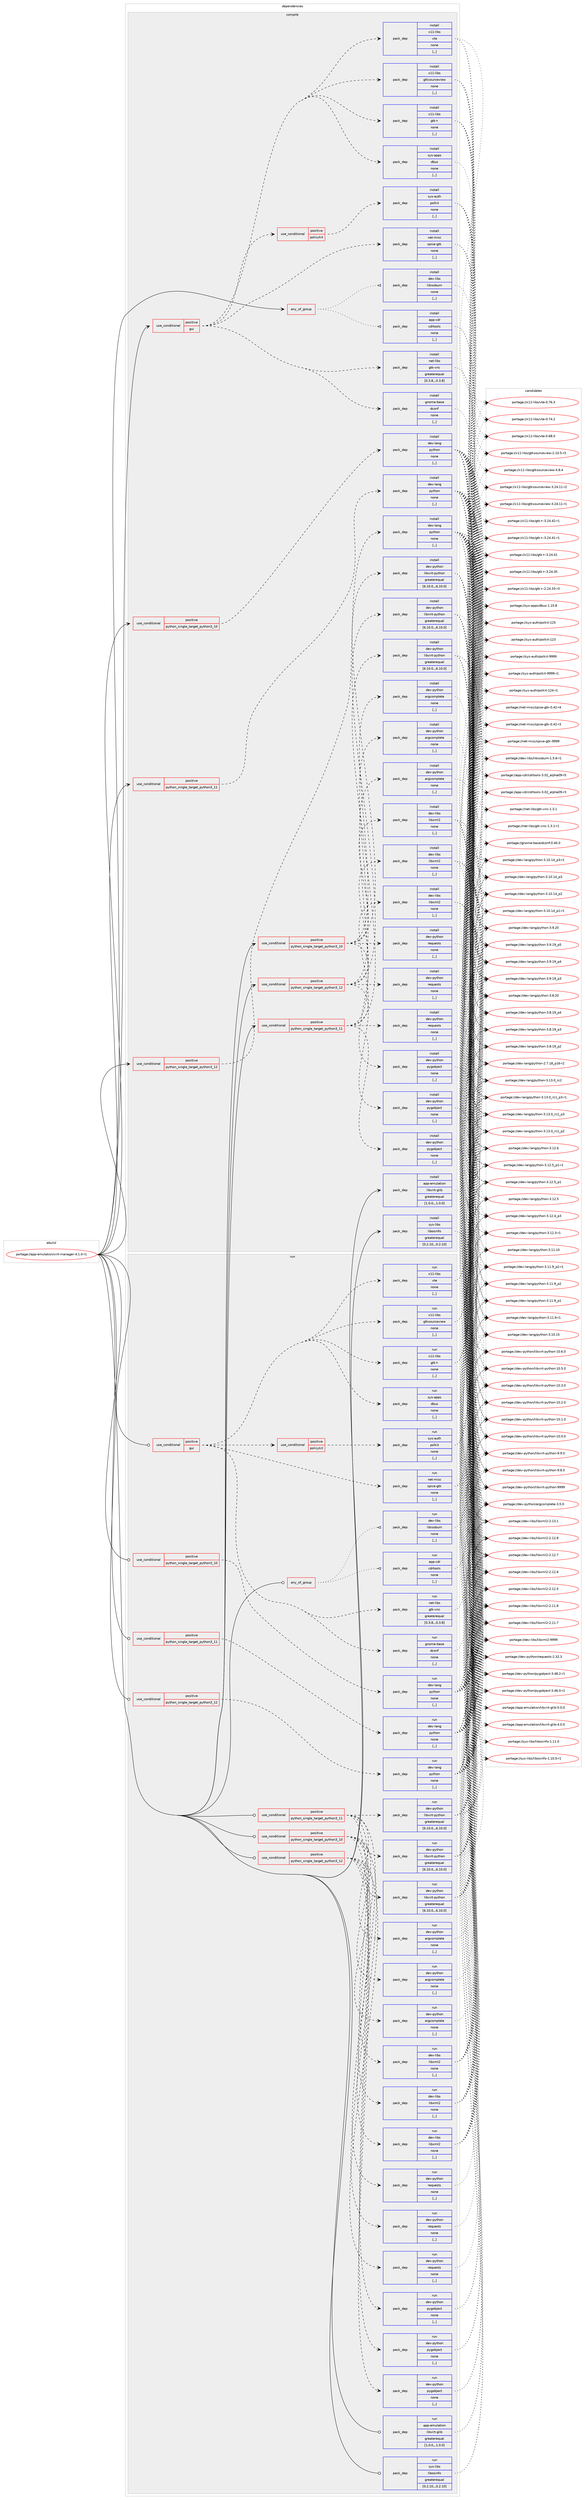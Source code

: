 digraph prolog {

# *************
# Graph options
# *************

newrank=true;
concentrate=true;
compound=true;
graph [rankdir=LR,fontname=Helvetica,fontsize=10,ranksep=1.5];#, ranksep=2.5, nodesep=0.2];
edge  [arrowhead=vee];
node  [fontname=Helvetica,fontsize=10];

# **********
# The ebuild
# **********

subgraph cluster_leftcol {
color=gray;
label=<<i>ebuild</i>>;
id [label="portage://app-emulation/virt-manager-4.1.0-r1", color=red, width=4, href="../app-emulation/virt-manager-4.1.0-r1.svg"];
}

# ****************
# The dependencies
# ****************

subgraph cluster_midcol {
color=gray;
label=<<i>dependencies</i>>;
subgraph cluster_compile {
fillcolor="#eeeeee";
style=filled;
label=<<i>compile</i>>;
subgraph any3646 {
dependency525671 [label=<<TABLE BORDER="0" CELLBORDER="1" CELLSPACING="0" CELLPADDING="4"><TR><TD CELLPADDING="10">any_of_group</TD></TR></TABLE>>, shape=none, color=red];subgraph pack382720 {
dependency525672 [label=<<TABLE BORDER="0" CELLBORDER="1" CELLSPACING="0" CELLPADDING="4" WIDTH="220"><TR><TD ROWSPAN="6" CELLPADDING="30">pack_dep</TD></TR><TR><TD WIDTH="110">install</TD></TR><TR><TD>dev-libs</TD></TR><TR><TD>libisoburn</TD></TR><TR><TD>none</TD></TR><TR><TD>[,,]</TD></TR></TABLE>>, shape=none, color=blue];
}
dependency525671:e -> dependency525672:w [weight=20,style="dotted",arrowhead="oinv"];
subgraph pack382721 {
dependency525673 [label=<<TABLE BORDER="0" CELLBORDER="1" CELLSPACING="0" CELLPADDING="4" WIDTH="220"><TR><TD ROWSPAN="6" CELLPADDING="30">pack_dep</TD></TR><TR><TD WIDTH="110">install</TD></TR><TR><TD>app-cdr</TD></TR><TR><TD>cdrtools</TD></TR><TR><TD>none</TD></TR><TR><TD>[,,]</TD></TR></TABLE>>, shape=none, color=blue];
}
dependency525671:e -> dependency525673:w [weight=20,style="dotted",arrowhead="oinv"];
}
id:e -> dependency525671:w [weight=20,style="solid",arrowhead="vee"];
subgraph cond139011 {
dependency525674 [label=<<TABLE BORDER="0" CELLBORDER="1" CELLSPACING="0" CELLPADDING="4"><TR><TD ROWSPAN="3" CELLPADDING="10">use_conditional</TD></TR><TR><TD>positive</TD></TR><TR><TD>gui</TD></TR></TABLE>>, shape=none, color=red];
subgraph pack382722 {
dependency525675 [label=<<TABLE BORDER="0" CELLBORDER="1" CELLSPACING="0" CELLPADDING="4" WIDTH="220"><TR><TD ROWSPAN="6" CELLPADDING="30">pack_dep</TD></TR><TR><TD WIDTH="110">install</TD></TR><TR><TD>gnome-base</TD></TR><TR><TD>dconf</TD></TR><TR><TD>none</TD></TR><TR><TD>[,,]</TD></TR></TABLE>>, shape=none, color=blue];
}
dependency525674:e -> dependency525675:w [weight=20,style="dashed",arrowhead="vee"];
subgraph pack382723 {
dependency525676 [label=<<TABLE BORDER="0" CELLBORDER="1" CELLSPACING="0" CELLPADDING="4" WIDTH="220"><TR><TD ROWSPAN="6" CELLPADDING="30">pack_dep</TD></TR><TR><TD WIDTH="110">install</TD></TR><TR><TD>net-libs</TD></TR><TR><TD>gtk-vnc</TD></TR><TR><TD>greaterequal</TD></TR><TR><TD>[0.3.8,,,0.3.8]</TD></TR></TABLE>>, shape=none, color=blue];
}
dependency525674:e -> dependency525676:w [weight=20,style="dashed",arrowhead="vee"];
subgraph pack382724 {
dependency525677 [label=<<TABLE BORDER="0" CELLBORDER="1" CELLSPACING="0" CELLPADDING="4" WIDTH="220"><TR><TD ROWSPAN="6" CELLPADDING="30">pack_dep</TD></TR><TR><TD WIDTH="110">install</TD></TR><TR><TD>net-misc</TD></TR><TR><TD>spice-gtk</TD></TR><TR><TD>none</TD></TR><TR><TD>[,,]</TD></TR></TABLE>>, shape=none, color=blue];
}
dependency525674:e -> dependency525677:w [weight=20,style="dashed",arrowhead="vee"];
subgraph pack382725 {
dependency525678 [label=<<TABLE BORDER="0" CELLBORDER="1" CELLSPACING="0" CELLPADDING="4" WIDTH="220"><TR><TD ROWSPAN="6" CELLPADDING="30">pack_dep</TD></TR><TR><TD WIDTH="110">install</TD></TR><TR><TD>sys-apps</TD></TR><TR><TD>dbus</TD></TR><TR><TD>none</TD></TR><TR><TD>[,,]</TD></TR></TABLE>>, shape=none, color=blue];
}
dependency525674:e -> dependency525678:w [weight=20,style="dashed",arrowhead="vee"];
subgraph pack382726 {
dependency525679 [label=<<TABLE BORDER="0" CELLBORDER="1" CELLSPACING="0" CELLPADDING="4" WIDTH="220"><TR><TD ROWSPAN="6" CELLPADDING="30">pack_dep</TD></TR><TR><TD WIDTH="110">install</TD></TR><TR><TD>x11-libs</TD></TR><TR><TD>gtk+</TD></TR><TR><TD>none</TD></TR><TR><TD>[,,]</TD></TR></TABLE>>, shape=none, color=blue];
}
dependency525674:e -> dependency525679:w [weight=20,style="dashed",arrowhead="vee"];
subgraph pack382727 {
dependency525680 [label=<<TABLE BORDER="0" CELLBORDER="1" CELLSPACING="0" CELLPADDING="4" WIDTH="220"><TR><TD ROWSPAN="6" CELLPADDING="30">pack_dep</TD></TR><TR><TD WIDTH="110">install</TD></TR><TR><TD>x11-libs</TD></TR><TR><TD>gtksourceview</TD></TR><TR><TD>none</TD></TR><TR><TD>[,,]</TD></TR></TABLE>>, shape=none, color=blue];
}
dependency525674:e -> dependency525680:w [weight=20,style="dashed",arrowhead="vee"];
subgraph pack382728 {
dependency525681 [label=<<TABLE BORDER="0" CELLBORDER="1" CELLSPACING="0" CELLPADDING="4" WIDTH="220"><TR><TD ROWSPAN="6" CELLPADDING="30">pack_dep</TD></TR><TR><TD WIDTH="110">install</TD></TR><TR><TD>x11-libs</TD></TR><TR><TD>vte</TD></TR><TR><TD>none</TD></TR><TR><TD>[,,]</TD></TR></TABLE>>, shape=none, color=blue];
}
dependency525674:e -> dependency525681:w [weight=20,style="dashed",arrowhead="vee"];
subgraph cond139012 {
dependency525682 [label=<<TABLE BORDER="0" CELLBORDER="1" CELLSPACING="0" CELLPADDING="4"><TR><TD ROWSPAN="3" CELLPADDING="10">use_conditional</TD></TR><TR><TD>positive</TD></TR><TR><TD>policykit</TD></TR></TABLE>>, shape=none, color=red];
subgraph pack382729 {
dependency525683 [label=<<TABLE BORDER="0" CELLBORDER="1" CELLSPACING="0" CELLPADDING="4" WIDTH="220"><TR><TD ROWSPAN="6" CELLPADDING="30">pack_dep</TD></TR><TR><TD WIDTH="110">install</TD></TR><TR><TD>sys-auth</TD></TR><TR><TD>polkit</TD></TR><TR><TD>none</TD></TR><TR><TD>[,,]</TD></TR></TABLE>>, shape=none, color=blue];
}
dependency525682:e -> dependency525683:w [weight=20,style="dashed",arrowhead="vee"];
}
dependency525674:e -> dependency525682:w [weight=20,style="dashed",arrowhead="vee"];
}
id:e -> dependency525674:w [weight=20,style="solid",arrowhead="vee"];
subgraph cond139013 {
dependency525684 [label=<<TABLE BORDER="0" CELLBORDER="1" CELLSPACING="0" CELLPADDING="4"><TR><TD ROWSPAN="3" CELLPADDING="10">use_conditional</TD></TR><TR><TD>positive</TD></TR><TR><TD>python_single_target_python3_10</TD></TR></TABLE>>, shape=none, color=red];
subgraph pack382730 {
dependency525685 [label=<<TABLE BORDER="0" CELLBORDER="1" CELLSPACING="0" CELLPADDING="4" WIDTH="220"><TR><TD ROWSPAN="6" CELLPADDING="30">pack_dep</TD></TR><TR><TD WIDTH="110">install</TD></TR><TR><TD>dev-lang</TD></TR><TR><TD>python</TD></TR><TR><TD>none</TD></TR><TR><TD>[,,]</TD></TR></TABLE>>, shape=none, color=blue];
}
dependency525684:e -> dependency525685:w [weight=20,style="dashed",arrowhead="vee"];
}
id:e -> dependency525684:w [weight=20,style="solid",arrowhead="vee"];
subgraph cond139014 {
dependency525686 [label=<<TABLE BORDER="0" CELLBORDER="1" CELLSPACING="0" CELLPADDING="4"><TR><TD ROWSPAN="3" CELLPADDING="10">use_conditional</TD></TR><TR><TD>positive</TD></TR><TR><TD>python_single_target_python3_10</TD></TR></TABLE>>, shape=none, color=red];
subgraph pack382731 {
dependency525687 [label=<<TABLE BORDER="0" CELLBORDER="1" CELLSPACING="0" CELLPADDING="4" WIDTH="220"><TR><TD ROWSPAN="6" CELLPADDING="30">pack_dep</TD></TR><TR><TD WIDTH="110">install</TD></TR><TR><TD>dev-libs</TD></TR><TR><TD>libxml2</TD></TR><TR><TD>none</TD></TR><TR><TD>[,,]</TD></TR></TABLE>>, shape=none, color=blue];
}
dependency525686:e -> dependency525687:w [weight=20,style="dashed",arrowhead="vee"];
subgraph pack382732 {
dependency525688 [label=<<TABLE BORDER="0" CELLBORDER="1" CELLSPACING="0" CELLPADDING="4" WIDTH="220"><TR><TD ROWSPAN="6" CELLPADDING="30">pack_dep</TD></TR><TR><TD WIDTH="110">install</TD></TR><TR><TD>dev-python</TD></TR><TR><TD>argcomplete</TD></TR><TR><TD>none</TD></TR><TR><TD>[,,]</TD></TR></TABLE>>, shape=none, color=blue];
}
dependency525686:e -> dependency525688:w [weight=20,style="dashed",arrowhead="vee"];
subgraph pack382733 {
dependency525689 [label=<<TABLE BORDER="0" CELLBORDER="1" CELLSPACING="0" CELLPADDING="4" WIDTH="220"><TR><TD ROWSPAN="6" CELLPADDING="30">pack_dep</TD></TR><TR><TD WIDTH="110">install</TD></TR><TR><TD>dev-python</TD></TR><TR><TD>libvirt-python</TD></TR><TR><TD>greaterequal</TD></TR><TR><TD>[6.10.0,,,6.10.0]</TD></TR></TABLE>>, shape=none, color=blue];
}
dependency525686:e -> dependency525689:w [weight=20,style="dashed",arrowhead="vee"];
subgraph pack382734 {
dependency525690 [label=<<TABLE BORDER="0" CELLBORDER="1" CELLSPACING="0" CELLPADDING="4" WIDTH="220"><TR><TD ROWSPAN="6" CELLPADDING="30">pack_dep</TD></TR><TR><TD WIDTH="110">install</TD></TR><TR><TD>dev-python</TD></TR><TR><TD>pygobject</TD></TR><TR><TD>none</TD></TR><TR><TD>[,,]</TD></TR></TABLE>>, shape=none, color=blue];
}
dependency525686:e -> dependency525690:w [weight=20,style="dashed",arrowhead="vee"];
subgraph pack382735 {
dependency525691 [label=<<TABLE BORDER="0" CELLBORDER="1" CELLSPACING="0" CELLPADDING="4" WIDTH="220"><TR><TD ROWSPAN="6" CELLPADDING="30">pack_dep</TD></TR><TR><TD WIDTH="110">install</TD></TR><TR><TD>dev-python</TD></TR><TR><TD>requests</TD></TR><TR><TD>none</TD></TR><TR><TD>[,,]</TD></TR></TABLE>>, shape=none, color=blue];
}
dependency525686:e -> dependency525691:w [weight=20,style="dashed",arrowhead="vee"];
}
id:e -> dependency525686:w [weight=20,style="solid",arrowhead="vee"];
subgraph cond139015 {
dependency525692 [label=<<TABLE BORDER="0" CELLBORDER="1" CELLSPACING="0" CELLPADDING="4"><TR><TD ROWSPAN="3" CELLPADDING="10">use_conditional</TD></TR><TR><TD>positive</TD></TR><TR><TD>python_single_target_python3_11</TD></TR></TABLE>>, shape=none, color=red];
subgraph pack382736 {
dependency525693 [label=<<TABLE BORDER="0" CELLBORDER="1" CELLSPACING="0" CELLPADDING="4" WIDTH="220"><TR><TD ROWSPAN="6" CELLPADDING="30">pack_dep</TD></TR><TR><TD WIDTH="110">install</TD></TR><TR><TD>dev-lang</TD></TR><TR><TD>python</TD></TR><TR><TD>none</TD></TR><TR><TD>[,,]</TD></TR></TABLE>>, shape=none, color=blue];
}
dependency525692:e -> dependency525693:w [weight=20,style="dashed",arrowhead="vee"];
}
id:e -> dependency525692:w [weight=20,style="solid",arrowhead="vee"];
subgraph cond139016 {
dependency525694 [label=<<TABLE BORDER="0" CELLBORDER="1" CELLSPACING="0" CELLPADDING="4"><TR><TD ROWSPAN="3" CELLPADDING="10">use_conditional</TD></TR><TR><TD>positive</TD></TR><TR><TD>python_single_target_python3_11</TD></TR></TABLE>>, shape=none, color=red];
subgraph pack382737 {
dependency525695 [label=<<TABLE BORDER="0" CELLBORDER="1" CELLSPACING="0" CELLPADDING="4" WIDTH="220"><TR><TD ROWSPAN="6" CELLPADDING="30">pack_dep</TD></TR><TR><TD WIDTH="110">install</TD></TR><TR><TD>dev-libs</TD></TR><TR><TD>libxml2</TD></TR><TR><TD>none</TD></TR><TR><TD>[,,]</TD></TR></TABLE>>, shape=none, color=blue];
}
dependency525694:e -> dependency525695:w [weight=20,style="dashed",arrowhead="vee"];
subgraph pack382738 {
dependency525696 [label=<<TABLE BORDER="0" CELLBORDER="1" CELLSPACING="0" CELLPADDING="4" WIDTH="220"><TR><TD ROWSPAN="6" CELLPADDING="30">pack_dep</TD></TR><TR><TD WIDTH="110">install</TD></TR><TR><TD>dev-python</TD></TR><TR><TD>argcomplete</TD></TR><TR><TD>none</TD></TR><TR><TD>[,,]</TD></TR></TABLE>>, shape=none, color=blue];
}
dependency525694:e -> dependency525696:w [weight=20,style="dashed",arrowhead="vee"];
subgraph pack382739 {
dependency525697 [label=<<TABLE BORDER="0" CELLBORDER="1" CELLSPACING="0" CELLPADDING="4" WIDTH="220"><TR><TD ROWSPAN="6" CELLPADDING="30">pack_dep</TD></TR><TR><TD WIDTH="110">install</TD></TR><TR><TD>dev-python</TD></TR><TR><TD>libvirt-python</TD></TR><TR><TD>greaterequal</TD></TR><TR><TD>[6.10.0,,,6.10.0]</TD></TR></TABLE>>, shape=none, color=blue];
}
dependency525694:e -> dependency525697:w [weight=20,style="dashed",arrowhead="vee"];
subgraph pack382740 {
dependency525698 [label=<<TABLE BORDER="0" CELLBORDER="1" CELLSPACING="0" CELLPADDING="4" WIDTH="220"><TR><TD ROWSPAN="6" CELLPADDING="30">pack_dep</TD></TR><TR><TD WIDTH="110">install</TD></TR><TR><TD>dev-python</TD></TR><TR><TD>pygobject</TD></TR><TR><TD>none</TD></TR><TR><TD>[,,]</TD></TR></TABLE>>, shape=none, color=blue];
}
dependency525694:e -> dependency525698:w [weight=20,style="dashed",arrowhead="vee"];
subgraph pack382741 {
dependency525699 [label=<<TABLE BORDER="0" CELLBORDER="1" CELLSPACING="0" CELLPADDING="4" WIDTH="220"><TR><TD ROWSPAN="6" CELLPADDING="30">pack_dep</TD></TR><TR><TD WIDTH="110">install</TD></TR><TR><TD>dev-python</TD></TR><TR><TD>requests</TD></TR><TR><TD>none</TD></TR><TR><TD>[,,]</TD></TR></TABLE>>, shape=none, color=blue];
}
dependency525694:e -> dependency525699:w [weight=20,style="dashed",arrowhead="vee"];
}
id:e -> dependency525694:w [weight=20,style="solid",arrowhead="vee"];
subgraph cond139017 {
dependency525700 [label=<<TABLE BORDER="0" CELLBORDER="1" CELLSPACING="0" CELLPADDING="4"><TR><TD ROWSPAN="3" CELLPADDING="10">use_conditional</TD></TR><TR><TD>positive</TD></TR><TR><TD>python_single_target_python3_12</TD></TR></TABLE>>, shape=none, color=red];
subgraph pack382742 {
dependency525701 [label=<<TABLE BORDER="0" CELLBORDER="1" CELLSPACING="0" CELLPADDING="4" WIDTH="220"><TR><TD ROWSPAN="6" CELLPADDING="30">pack_dep</TD></TR><TR><TD WIDTH="110">install</TD></TR><TR><TD>dev-lang</TD></TR><TR><TD>python</TD></TR><TR><TD>none</TD></TR><TR><TD>[,,]</TD></TR></TABLE>>, shape=none, color=blue];
}
dependency525700:e -> dependency525701:w [weight=20,style="dashed",arrowhead="vee"];
}
id:e -> dependency525700:w [weight=20,style="solid",arrowhead="vee"];
subgraph cond139018 {
dependency525702 [label=<<TABLE BORDER="0" CELLBORDER="1" CELLSPACING="0" CELLPADDING="4"><TR><TD ROWSPAN="3" CELLPADDING="10">use_conditional</TD></TR><TR><TD>positive</TD></TR><TR><TD>python_single_target_python3_12</TD></TR></TABLE>>, shape=none, color=red];
subgraph pack382743 {
dependency525703 [label=<<TABLE BORDER="0" CELLBORDER="1" CELLSPACING="0" CELLPADDING="4" WIDTH="220"><TR><TD ROWSPAN="6" CELLPADDING="30">pack_dep</TD></TR><TR><TD WIDTH="110">install</TD></TR><TR><TD>dev-libs</TD></TR><TR><TD>libxml2</TD></TR><TR><TD>none</TD></TR><TR><TD>[,,]</TD></TR></TABLE>>, shape=none, color=blue];
}
dependency525702:e -> dependency525703:w [weight=20,style="dashed",arrowhead="vee"];
subgraph pack382744 {
dependency525704 [label=<<TABLE BORDER="0" CELLBORDER="1" CELLSPACING="0" CELLPADDING="4" WIDTH="220"><TR><TD ROWSPAN="6" CELLPADDING="30">pack_dep</TD></TR><TR><TD WIDTH="110">install</TD></TR><TR><TD>dev-python</TD></TR><TR><TD>argcomplete</TD></TR><TR><TD>none</TD></TR><TR><TD>[,,]</TD></TR></TABLE>>, shape=none, color=blue];
}
dependency525702:e -> dependency525704:w [weight=20,style="dashed",arrowhead="vee"];
subgraph pack382745 {
dependency525705 [label=<<TABLE BORDER="0" CELLBORDER="1" CELLSPACING="0" CELLPADDING="4" WIDTH="220"><TR><TD ROWSPAN="6" CELLPADDING="30">pack_dep</TD></TR><TR><TD WIDTH="110">install</TD></TR><TR><TD>dev-python</TD></TR><TR><TD>libvirt-python</TD></TR><TR><TD>greaterequal</TD></TR><TR><TD>[6.10.0,,,6.10.0]</TD></TR></TABLE>>, shape=none, color=blue];
}
dependency525702:e -> dependency525705:w [weight=20,style="dashed",arrowhead="vee"];
subgraph pack382746 {
dependency525706 [label=<<TABLE BORDER="0" CELLBORDER="1" CELLSPACING="0" CELLPADDING="4" WIDTH="220"><TR><TD ROWSPAN="6" CELLPADDING="30">pack_dep</TD></TR><TR><TD WIDTH="110">install</TD></TR><TR><TD>dev-python</TD></TR><TR><TD>pygobject</TD></TR><TR><TD>none</TD></TR><TR><TD>[,,]</TD></TR></TABLE>>, shape=none, color=blue];
}
dependency525702:e -> dependency525706:w [weight=20,style="dashed",arrowhead="vee"];
subgraph pack382747 {
dependency525707 [label=<<TABLE BORDER="0" CELLBORDER="1" CELLSPACING="0" CELLPADDING="4" WIDTH="220"><TR><TD ROWSPAN="6" CELLPADDING="30">pack_dep</TD></TR><TR><TD WIDTH="110">install</TD></TR><TR><TD>dev-python</TD></TR><TR><TD>requests</TD></TR><TR><TD>none</TD></TR><TR><TD>[,,]</TD></TR></TABLE>>, shape=none, color=blue];
}
dependency525702:e -> dependency525707:w [weight=20,style="dashed",arrowhead="vee"];
}
id:e -> dependency525702:w [weight=20,style="solid",arrowhead="vee"];
subgraph pack382748 {
dependency525708 [label=<<TABLE BORDER="0" CELLBORDER="1" CELLSPACING="0" CELLPADDING="4" WIDTH="220"><TR><TD ROWSPAN="6" CELLPADDING="30">pack_dep</TD></TR><TR><TD WIDTH="110">install</TD></TR><TR><TD>app-emulation</TD></TR><TR><TD>libvirt-glib</TD></TR><TR><TD>greaterequal</TD></TR><TR><TD>[1.0.0,,,1.0.0]</TD></TR></TABLE>>, shape=none, color=blue];
}
id:e -> dependency525708:w [weight=20,style="solid",arrowhead="vee"];
subgraph pack382749 {
dependency525709 [label=<<TABLE BORDER="0" CELLBORDER="1" CELLSPACING="0" CELLPADDING="4" WIDTH="220"><TR><TD ROWSPAN="6" CELLPADDING="30">pack_dep</TD></TR><TR><TD WIDTH="110">install</TD></TR><TR><TD>sys-libs</TD></TR><TR><TD>libosinfo</TD></TR><TR><TD>greaterequal</TD></TR><TR><TD>[0.2.10,,,0.2.10]</TD></TR></TABLE>>, shape=none, color=blue];
}
id:e -> dependency525709:w [weight=20,style="solid",arrowhead="vee"];
}
subgraph cluster_compileandrun {
fillcolor="#eeeeee";
style=filled;
label=<<i>compile and run</i>>;
}
subgraph cluster_run {
fillcolor="#eeeeee";
style=filled;
label=<<i>run</i>>;
subgraph any3647 {
dependency525710 [label=<<TABLE BORDER="0" CELLBORDER="1" CELLSPACING="0" CELLPADDING="4"><TR><TD CELLPADDING="10">any_of_group</TD></TR></TABLE>>, shape=none, color=red];subgraph pack382750 {
dependency525711 [label=<<TABLE BORDER="0" CELLBORDER="1" CELLSPACING="0" CELLPADDING="4" WIDTH="220"><TR><TD ROWSPAN="6" CELLPADDING="30">pack_dep</TD></TR><TR><TD WIDTH="110">run</TD></TR><TR><TD>dev-libs</TD></TR><TR><TD>libisoburn</TD></TR><TR><TD>none</TD></TR><TR><TD>[,,]</TD></TR></TABLE>>, shape=none, color=blue];
}
dependency525710:e -> dependency525711:w [weight=20,style="dotted",arrowhead="oinv"];
subgraph pack382751 {
dependency525712 [label=<<TABLE BORDER="0" CELLBORDER="1" CELLSPACING="0" CELLPADDING="4" WIDTH="220"><TR><TD ROWSPAN="6" CELLPADDING="30">pack_dep</TD></TR><TR><TD WIDTH="110">run</TD></TR><TR><TD>app-cdr</TD></TR><TR><TD>cdrtools</TD></TR><TR><TD>none</TD></TR><TR><TD>[,,]</TD></TR></TABLE>>, shape=none, color=blue];
}
dependency525710:e -> dependency525712:w [weight=20,style="dotted",arrowhead="oinv"];
}
id:e -> dependency525710:w [weight=20,style="solid",arrowhead="odot"];
subgraph cond139019 {
dependency525713 [label=<<TABLE BORDER="0" CELLBORDER="1" CELLSPACING="0" CELLPADDING="4"><TR><TD ROWSPAN="3" CELLPADDING="10">use_conditional</TD></TR><TR><TD>positive</TD></TR><TR><TD>gui</TD></TR></TABLE>>, shape=none, color=red];
subgraph pack382752 {
dependency525714 [label=<<TABLE BORDER="0" CELLBORDER="1" CELLSPACING="0" CELLPADDING="4" WIDTH="220"><TR><TD ROWSPAN="6" CELLPADDING="30">pack_dep</TD></TR><TR><TD WIDTH="110">run</TD></TR><TR><TD>gnome-base</TD></TR><TR><TD>dconf</TD></TR><TR><TD>none</TD></TR><TR><TD>[,,]</TD></TR></TABLE>>, shape=none, color=blue];
}
dependency525713:e -> dependency525714:w [weight=20,style="dashed",arrowhead="vee"];
subgraph pack382753 {
dependency525715 [label=<<TABLE BORDER="0" CELLBORDER="1" CELLSPACING="0" CELLPADDING="4" WIDTH="220"><TR><TD ROWSPAN="6" CELLPADDING="30">pack_dep</TD></TR><TR><TD WIDTH="110">run</TD></TR><TR><TD>net-libs</TD></TR><TR><TD>gtk-vnc</TD></TR><TR><TD>greaterequal</TD></TR><TR><TD>[0.3.8,,,0.3.8]</TD></TR></TABLE>>, shape=none, color=blue];
}
dependency525713:e -> dependency525715:w [weight=20,style="dashed",arrowhead="vee"];
subgraph pack382754 {
dependency525716 [label=<<TABLE BORDER="0" CELLBORDER="1" CELLSPACING="0" CELLPADDING="4" WIDTH="220"><TR><TD ROWSPAN="6" CELLPADDING="30">pack_dep</TD></TR><TR><TD WIDTH="110">run</TD></TR><TR><TD>net-misc</TD></TR><TR><TD>spice-gtk</TD></TR><TR><TD>none</TD></TR><TR><TD>[,,]</TD></TR></TABLE>>, shape=none, color=blue];
}
dependency525713:e -> dependency525716:w [weight=20,style="dashed",arrowhead="vee"];
subgraph pack382755 {
dependency525717 [label=<<TABLE BORDER="0" CELLBORDER="1" CELLSPACING="0" CELLPADDING="4" WIDTH="220"><TR><TD ROWSPAN="6" CELLPADDING="30">pack_dep</TD></TR><TR><TD WIDTH="110">run</TD></TR><TR><TD>sys-apps</TD></TR><TR><TD>dbus</TD></TR><TR><TD>none</TD></TR><TR><TD>[,,]</TD></TR></TABLE>>, shape=none, color=blue];
}
dependency525713:e -> dependency525717:w [weight=20,style="dashed",arrowhead="vee"];
subgraph pack382756 {
dependency525718 [label=<<TABLE BORDER="0" CELLBORDER="1" CELLSPACING="0" CELLPADDING="4" WIDTH="220"><TR><TD ROWSPAN="6" CELLPADDING="30">pack_dep</TD></TR><TR><TD WIDTH="110">run</TD></TR><TR><TD>x11-libs</TD></TR><TR><TD>gtk+</TD></TR><TR><TD>none</TD></TR><TR><TD>[,,]</TD></TR></TABLE>>, shape=none, color=blue];
}
dependency525713:e -> dependency525718:w [weight=20,style="dashed",arrowhead="vee"];
subgraph pack382757 {
dependency525719 [label=<<TABLE BORDER="0" CELLBORDER="1" CELLSPACING="0" CELLPADDING="4" WIDTH="220"><TR><TD ROWSPAN="6" CELLPADDING="30">pack_dep</TD></TR><TR><TD WIDTH="110">run</TD></TR><TR><TD>x11-libs</TD></TR><TR><TD>gtksourceview</TD></TR><TR><TD>none</TD></TR><TR><TD>[,,]</TD></TR></TABLE>>, shape=none, color=blue];
}
dependency525713:e -> dependency525719:w [weight=20,style="dashed",arrowhead="vee"];
subgraph pack382758 {
dependency525720 [label=<<TABLE BORDER="0" CELLBORDER="1" CELLSPACING="0" CELLPADDING="4" WIDTH="220"><TR><TD ROWSPAN="6" CELLPADDING="30">pack_dep</TD></TR><TR><TD WIDTH="110">run</TD></TR><TR><TD>x11-libs</TD></TR><TR><TD>vte</TD></TR><TR><TD>none</TD></TR><TR><TD>[,,]</TD></TR></TABLE>>, shape=none, color=blue];
}
dependency525713:e -> dependency525720:w [weight=20,style="dashed",arrowhead="vee"];
subgraph cond139020 {
dependency525721 [label=<<TABLE BORDER="0" CELLBORDER="1" CELLSPACING="0" CELLPADDING="4"><TR><TD ROWSPAN="3" CELLPADDING="10">use_conditional</TD></TR><TR><TD>positive</TD></TR><TR><TD>policykit</TD></TR></TABLE>>, shape=none, color=red];
subgraph pack382759 {
dependency525722 [label=<<TABLE BORDER="0" CELLBORDER="1" CELLSPACING="0" CELLPADDING="4" WIDTH="220"><TR><TD ROWSPAN="6" CELLPADDING="30">pack_dep</TD></TR><TR><TD WIDTH="110">run</TD></TR><TR><TD>sys-auth</TD></TR><TR><TD>polkit</TD></TR><TR><TD>none</TD></TR><TR><TD>[,,]</TD></TR></TABLE>>, shape=none, color=blue];
}
dependency525721:e -> dependency525722:w [weight=20,style="dashed",arrowhead="vee"];
}
dependency525713:e -> dependency525721:w [weight=20,style="dashed",arrowhead="vee"];
}
id:e -> dependency525713:w [weight=20,style="solid",arrowhead="odot"];
subgraph cond139021 {
dependency525723 [label=<<TABLE BORDER="0" CELLBORDER="1" CELLSPACING="0" CELLPADDING="4"><TR><TD ROWSPAN="3" CELLPADDING="10">use_conditional</TD></TR><TR><TD>positive</TD></TR><TR><TD>python_single_target_python3_10</TD></TR></TABLE>>, shape=none, color=red];
subgraph pack382760 {
dependency525724 [label=<<TABLE BORDER="0" CELLBORDER="1" CELLSPACING="0" CELLPADDING="4" WIDTH="220"><TR><TD ROWSPAN="6" CELLPADDING="30">pack_dep</TD></TR><TR><TD WIDTH="110">run</TD></TR><TR><TD>dev-lang</TD></TR><TR><TD>python</TD></TR><TR><TD>none</TD></TR><TR><TD>[,,]</TD></TR></TABLE>>, shape=none, color=blue];
}
dependency525723:e -> dependency525724:w [weight=20,style="dashed",arrowhead="vee"];
}
id:e -> dependency525723:w [weight=20,style="solid",arrowhead="odot"];
subgraph cond139022 {
dependency525725 [label=<<TABLE BORDER="0" CELLBORDER="1" CELLSPACING="0" CELLPADDING="4"><TR><TD ROWSPAN="3" CELLPADDING="10">use_conditional</TD></TR><TR><TD>positive</TD></TR><TR><TD>python_single_target_python3_10</TD></TR></TABLE>>, shape=none, color=red];
subgraph pack382761 {
dependency525726 [label=<<TABLE BORDER="0" CELLBORDER="1" CELLSPACING="0" CELLPADDING="4" WIDTH="220"><TR><TD ROWSPAN="6" CELLPADDING="30">pack_dep</TD></TR><TR><TD WIDTH="110">run</TD></TR><TR><TD>dev-libs</TD></TR><TR><TD>libxml2</TD></TR><TR><TD>none</TD></TR><TR><TD>[,,]</TD></TR></TABLE>>, shape=none, color=blue];
}
dependency525725:e -> dependency525726:w [weight=20,style="dashed",arrowhead="vee"];
subgraph pack382762 {
dependency525727 [label=<<TABLE BORDER="0" CELLBORDER="1" CELLSPACING="0" CELLPADDING="4" WIDTH="220"><TR><TD ROWSPAN="6" CELLPADDING="30">pack_dep</TD></TR><TR><TD WIDTH="110">run</TD></TR><TR><TD>dev-python</TD></TR><TR><TD>argcomplete</TD></TR><TR><TD>none</TD></TR><TR><TD>[,,]</TD></TR></TABLE>>, shape=none, color=blue];
}
dependency525725:e -> dependency525727:w [weight=20,style="dashed",arrowhead="vee"];
subgraph pack382763 {
dependency525728 [label=<<TABLE BORDER="0" CELLBORDER="1" CELLSPACING="0" CELLPADDING="4" WIDTH="220"><TR><TD ROWSPAN="6" CELLPADDING="30">pack_dep</TD></TR><TR><TD WIDTH="110">run</TD></TR><TR><TD>dev-python</TD></TR><TR><TD>libvirt-python</TD></TR><TR><TD>greaterequal</TD></TR><TR><TD>[6.10.0,,,6.10.0]</TD></TR></TABLE>>, shape=none, color=blue];
}
dependency525725:e -> dependency525728:w [weight=20,style="dashed",arrowhead="vee"];
subgraph pack382764 {
dependency525729 [label=<<TABLE BORDER="0" CELLBORDER="1" CELLSPACING="0" CELLPADDING="4" WIDTH="220"><TR><TD ROWSPAN="6" CELLPADDING="30">pack_dep</TD></TR><TR><TD WIDTH="110">run</TD></TR><TR><TD>dev-python</TD></TR><TR><TD>pygobject</TD></TR><TR><TD>none</TD></TR><TR><TD>[,,]</TD></TR></TABLE>>, shape=none, color=blue];
}
dependency525725:e -> dependency525729:w [weight=20,style="dashed",arrowhead="vee"];
subgraph pack382765 {
dependency525730 [label=<<TABLE BORDER="0" CELLBORDER="1" CELLSPACING="0" CELLPADDING="4" WIDTH="220"><TR><TD ROWSPAN="6" CELLPADDING="30">pack_dep</TD></TR><TR><TD WIDTH="110">run</TD></TR><TR><TD>dev-python</TD></TR><TR><TD>requests</TD></TR><TR><TD>none</TD></TR><TR><TD>[,,]</TD></TR></TABLE>>, shape=none, color=blue];
}
dependency525725:e -> dependency525730:w [weight=20,style="dashed",arrowhead="vee"];
}
id:e -> dependency525725:w [weight=20,style="solid",arrowhead="odot"];
subgraph cond139023 {
dependency525731 [label=<<TABLE BORDER="0" CELLBORDER="1" CELLSPACING="0" CELLPADDING="4"><TR><TD ROWSPAN="3" CELLPADDING="10">use_conditional</TD></TR><TR><TD>positive</TD></TR><TR><TD>python_single_target_python3_11</TD></TR></TABLE>>, shape=none, color=red];
subgraph pack382766 {
dependency525732 [label=<<TABLE BORDER="0" CELLBORDER="1" CELLSPACING="0" CELLPADDING="4" WIDTH="220"><TR><TD ROWSPAN="6" CELLPADDING="30">pack_dep</TD></TR><TR><TD WIDTH="110">run</TD></TR><TR><TD>dev-lang</TD></TR><TR><TD>python</TD></TR><TR><TD>none</TD></TR><TR><TD>[,,]</TD></TR></TABLE>>, shape=none, color=blue];
}
dependency525731:e -> dependency525732:w [weight=20,style="dashed",arrowhead="vee"];
}
id:e -> dependency525731:w [weight=20,style="solid",arrowhead="odot"];
subgraph cond139024 {
dependency525733 [label=<<TABLE BORDER="0" CELLBORDER="1" CELLSPACING="0" CELLPADDING="4"><TR><TD ROWSPAN="3" CELLPADDING="10">use_conditional</TD></TR><TR><TD>positive</TD></TR><TR><TD>python_single_target_python3_11</TD></TR></TABLE>>, shape=none, color=red];
subgraph pack382767 {
dependency525734 [label=<<TABLE BORDER="0" CELLBORDER="1" CELLSPACING="0" CELLPADDING="4" WIDTH="220"><TR><TD ROWSPAN="6" CELLPADDING="30">pack_dep</TD></TR><TR><TD WIDTH="110">run</TD></TR><TR><TD>dev-libs</TD></TR><TR><TD>libxml2</TD></TR><TR><TD>none</TD></TR><TR><TD>[,,]</TD></TR></TABLE>>, shape=none, color=blue];
}
dependency525733:e -> dependency525734:w [weight=20,style="dashed",arrowhead="vee"];
subgraph pack382768 {
dependency525735 [label=<<TABLE BORDER="0" CELLBORDER="1" CELLSPACING="0" CELLPADDING="4" WIDTH="220"><TR><TD ROWSPAN="6" CELLPADDING="30">pack_dep</TD></TR><TR><TD WIDTH="110">run</TD></TR><TR><TD>dev-python</TD></TR><TR><TD>argcomplete</TD></TR><TR><TD>none</TD></TR><TR><TD>[,,]</TD></TR></TABLE>>, shape=none, color=blue];
}
dependency525733:e -> dependency525735:w [weight=20,style="dashed",arrowhead="vee"];
subgraph pack382769 {
dependency525736 [label=<<TABLE BORDER="0" CELLBORDER="1" CELLSPACING="0" CELLPADDING="4" WIDTH="220"><TR><TD ROWSPAN="6" CELLPADDING="30">pack_dep</TD></TR><TR><TD WIDTH="110">run</TD></TR><TR><TD>dev-python</TD></TR><TR><TD>libvirt-python</TD></TR><TR><TD>greaterequal</TD></TR><TR><TD>[6.10.0,,,6.10.0]</TD></TR></TABLE>>, shape=none, color=blue];
}
dependency525733:e -> dependency525736:w [weight=20,style="dashed",arrowhead="vee"];
subgraph pack382770 {
dependency525737 [label=<<TABLE BORDER="0" CELLBORDER="1" CELLSPACING="0" CELLPADDING="4" WIDTH="220"><TR><TD ROWSPAN="6" CELLPADDING="30">pack_dep</TD></TR><TR><TD WIDTH="110">run</TD></TR><TR><TD>dev-python</TD></TR><TR><TD>pygobject</TD></TR><TR><TD>none</TD></TR><TR><TD>[,,]</TD></TR></TABLE>>, shape=none, color=blue];
}
dependency525733:e -> dependency525737:w [weight=20,style="dashed",arrowhead="vee"];
subgraph pack382771 {
dependency525738 [label=<<TABLE BORDER="0" CELLBORDER="1" CELLSPACING="0" CELLPADDING="4" WIDTH="220"><TR><TD ROWSPAN="6" CELLPADDING="30">pack_dep</TD></TR><TR><TD WIDTH="110">run</TD></TR><TR><TD>dev-python</TD></TR><TR><TD>requests</TD></TR><TR><TD>none</TD></TR><TR><TD>[,,]</TD></TR></TABLE>>, shape=none, color=blue];
}
dependency525733:e -> dependency525738:w [weight=20,style="dashed",arrowhead="vee"];
}
id:e -> dependency525733:w [weight=20,style="solid",arrowhead="odot"];
subgraph cond139025 {
dependency525739 [label=<<TABLE BORDER="0" CELLBORDER="1" CELLSPACING="0" CELLPADDING="4"><TR><TD ROWSPAN="3" CELLPADDING="10">use_conditional</TD></TR><TR><TD>positive</TD></TR><TR><TD>python_single_target_python3_12</TD></TR></TABLE>>, shape=none, color=red];
subgraph pack382772 {
dependency525740 [label=<<TABLE BORDER="0" CELLBORDER="1" CELLSPACING="0" CELLPADDING="4" WIDTH="220"><TR><TD ROWSPAN="6" CELLPADDING="30">pack_dep</TD></TR><TR><TD WIDTH="110">run</TD></TR><TR><TD>dev-lang</TD></TR><TR><TD>python</TD></TR><TR><TD>none</TD></TR><TR><TD>[,,]</TD></TR></TABLE>>, shape=none, color=blue];
}
dependency525739:e -> dependency525740:w [weight=20,style="dashed",arrowhead="vee"];
}
id:e -> dependency525739:w [weight=20,style="solid",arrowhead="odot"];
subgraph cond139026 {
dependency525741 [label=<<TABLE BORDER="0" CELLBORDER="1" CELLSPACING="0" CELLPADDING="4"><TR><TD ROWSPAN="3" CELLPADDING="10">use_conditional</TD></TR><TR><TD>positive</TD></TR><TR><TD>python_single_target_python3_12</TD></TR></TABLE>>, shape=none, color=red];
subgraph pack382773 {
dependency525742 [label=<<TABLE BORDER="0" CELLBORDER="1" CELLSPACING="0" CELLPADDING="4" WIDTH="220"><TR><TD ROWSPAN="6" CELLPADDING="30">pack_dep</TD></TR><TR><TD WIDTH="110">run</TD></TR><TR><TD>dev-libs</TD></TR><TR><TD>libxml2</TD></TR><TR><TD>none</TD></TR><TR><TD>[,,]</TD></TR></TABLE>>, shape=none, color=blue];
}
dependency525741:e -> dependency525742:w [weight=20,style="dashed",arrowhead="vee"];
subgraph pack382774 {
dependency525743 [label=<<TABLE BORDER="0" CELLBORDER="1" CELLSPACING="0" CELLPADDING="4" WIDTH="220"><TR><TD ROWSPAN="6" CELLPADDING="30">pack_dep</TD></TR><TR><TD WIDTH="110">run</TD></TR><TR><TD>dev-python</TD></TR><TR><TD>argcomplete</TD></TR><TR><TD>none</TD></TR><TR><TD>[,,]</TD></TR></TABLE>>, shape=none, color=blue];
}
dependency525741:e -> dependency525743:w [weight=20,style="dashed",arrowhead="vee"];
subgraph pack382775 {
dependency525744 [label=<<TABLE BORDER="0" CELLBORDER="1" CELLSPACING="0" CELLPADDING="4" WIDTH="220"><TR><TD ROWSPAN="6" CELLPADDING="30">pack_dep</TD></TR><TR><TD WIDTH="110">run</TD></TR><TR><TD>dev-python</TD></TR><TR><TD>libvirt-python</TD></TR><TR><TD>greaterequal</TD></TR><TR><TD>[6.10.0,,,6.10.0]</TD></TR></TABLE>>, shape=none, color=blue];
}
dependency525741:e -> dependency525744:w [weight=20,style="dashed",arrowhead="vee"];
subgraph pack382776 {
dependency525745 [label=<<TABLE BORDER="0" CELLBORDER="1" CELLSPACING="0" CELLPADDING="4" WIDTH="220"><TR><TD ROWSPAN="6" CELLPADDING="30">pack_dep</TD></TR><TR><TD WIDTH="110">run</TD></TR><TR><TD>dev-python</TD></TR><TR><TD>pygobject</TD></TR><TR><TD>none</TD></TR><TR><TD>[,,]</TD></TR></TABLE>>, shape=none, color=blue];
}
dependency525741:e -> dependency525745:w [weight=20,style="dashed",arrowhead="vee"];
subgraph pack382777 {
dependency525746 [label=<<TABLE BORDER="0" CELLBORDER="1" CELLSPACING="0" CELLPADDING="4" WIDTH="220"><TR><TD ROWSPAN="6" CELLPADDING="30">pack_dep</TD></TR><TR><TD WIDTH="110">run</TD></TR><TR><TD>dev-python</TD></TR><TR><TD>requests</TD></TR><TR><TD>none</TD></TR><TR><TD>[,,]</TD></TR></TABLE>>, shape=none, color=blue];
}
dependency525741:e -> dependency525746:w [weight=20,style="dashed",arrowhead="vee"];
}
id:e -> dependency525741:w [weight=20,style="solid",arrowhead="odot"];
subgraph pack382778 {
dependency525747 [label=<<TABLE BORDER="0" CELLBORDER="1" CELLSPACING="0" CELLPADDING="4" WIDTH="220"><TR><TD ROWSPAN="6" CELLPADDING="30">pack_dep</TD></TR><TR><TD WIDTH="110">run</TD></TR><TR><TD>app-emulation</TD></TR><TR><TD>libvirt-glib</TD></TR><TR><TD>greaterequal</TD></TR><TR><TD>[1.0.0,,,1.0.0]</TD></TR></TABLE>>, shape=none, color=blue];
}
id:e -> dependency525747:w [weight=20,style="solid",arrowhead="odot"];
subgraph pack382779 {
dependency525748 [label=<<TABLE BORDER="0" CELLBORDER="1" CELLSPACING="0" CELLPADDING="4" WIDTH="220"><TR><TD ROWSPAN="6" CELLPADDING="30">pack_dep</TD></TR><TR><TD WIDTH="110">run</TD></TR><TR><TD>sys-libs</TD></TR><TR><TD>libosinfo</TD></TR><TR><TD>greaterequal</TD></TR><TR><TD>[0.2.10,,,0.2.10]</TD></TR></TABLE>>, shape=none, color=blue];
}
id:e -> dependency525748:w [weight=20,style="solid",arrowhead="odot"];
}
}

# **************
# The candidates
# **************

subgraph cluster_choices {
rank=same;
color=gray;
label=<<i>candidates</i>>;

subgraph choice382720 {
color=black;
nodesep=1;
choice10010111845108105981154710810598105115111981171141104549465346544511449 [label="portage://dev-libs/libisoburn-1.5.6-r1", color=red, width=4,href="../dev-libs/libisoburn-1.5.6-r1.svg"];
dependency525672:e -> choice10010111845108105981154710810598105115111981171141104549465346544511449:w [style=dotted,weight="100"];
}
subgraph choice382721 {
color=black;
nodesep=1;
choice9711211245991001144799100114116111111108115455146485095971081121049748574511453 [label="portage://app-cdr/cdrtools-3.02_alpha09-r5", color=red, width=4,href="../app-cdr/cdrtools-3.02_alpha09-r5.svg"];
choice9711211245991001144799100114116111111108115455146485095971081121049748574511451 [label="portage://app-cdr/cdrtools-3.02_alpha09-r3", color=red, width=4,href="../app-cdr/cdrtools-3.02_alpha09-r3.svg"];
dependency525673:e -> choice9711211245991001144799100114116111111108115455146485095971081121049748574511453:w [style=dotted,weight="100"];
dependency525673:e -> choice9711211245991001144799100114116111111108115455146485095971081121049748574511451:w [style=dotted,weight="100"];
}
subgraph choice382722 {
color=black;
nodesep=1;
choice103110111109101459897115101471009911111010245484652484648 [label="portage://gnome-base/dconf-0.40.0", color=red, width=4,href="../gnome-base/dconf-0.40.0.svg"];
dependency525675:e -> choice103110111109101459897115101471009911111010245484652484648:w [style=dotted,weight="100"];
}
subgraph choice382723 {
color=black;
nodesep=1;
choice11010111645108105981154710311610745118110994549465146494511449 [label="portage://net-libs/gtk-vnc-1.3.1-r1", color=red, width=4,href="../net-libs/gtk-vnc-1.3.1-r1.svg"];
choice1101011164510810598115471031161074511811099454946514649 [label="portage://net-libs/gtk-vnc-1.3.1", color=red, width=4,href="../net-libs/gtk-vnc-1.3.1.svg"];
dependency525676:e -> choice11010111645108105981154710311610745118110994549465146494511449:w [style=dotted,weight="100"];
dependency525676:e -> choice1101011164510810598115471031161074511811099454946514649:w [style=dotted,weight="100"];
}
subgraph choice382724 {
color=black;
nodesep=1;
choice11010111645109105115994711511210599101451031161074557575757 [label="portage://net-misc/spice-gtk-9999", color=red, width=4,href="../net-misc/spice-gtk-9999.svg"];
choice110101116451091051159947115112105991014510311610745484652504511452 [label="portage://net-misc/spice-gtk-0.42-r4", color=red, width=4,href="../net-misc/spice-gtk-0.42-r4.svg"];
choice110101116451091051159947115112105991014510311610745484652504511451 [label="portage://net-misc/spice-gtk-0.42-r3", color=red, width=4,href="../net-misc/spice-gtk-0.42-r3.svg"];
dependency525677:e -> choice11010111645109105115994711511210599101451031161074557575757:w [style=dotted,weight="100"];
dependency525677:e -> choice110101116451091051159947115112105991014510311610745484652504511452:w [style=dotted,weight="100"];
dependency525677:e -> choice110101116451091051159947115112105991014510311610745484652504511451:w [style=dotted,weight="100"];
}
subgraph choice382725 {
color=black;
nodesep=1;
choice1151211154597112112115471009811711545494649534656 [label="portage://sys-apps/dbus-1.15.8", color=red, width=4,href="../sys-apps/dbus-1.15.8.svg"];
dependency525678:e -> choice1151211154597112112115471009811711545494649534656:w [style=dotted,weight="100"];
}
subgraph choice382726 {
color=black;
nodesep=1;
choice12049494510810598115471031161074345514650524652504511449 [label="portage://x11-libs/gtk+-3.24.42-r1", color=red, width=4,href="../x11-libs/gtk+-3.24.42-r1.svg"];
choice12049494510810598115471031161074345514650524652494511449 [label="portage://x11-libs/gtk+-3.24.41-r1", color=red, width=4,href="../x11-libs/gtk+-3.24.41-r1.svg"];
choice1204949451081059811547103116107434551465052465249 [label="portage://x11-libs/gtk+-3.24.41", color=red, width=4,href="../x11-libs/gtk+-3.24.41.svg"];
choice1204949451081059811547103116107434551465052465153 [label="portage://x11-libs/gtk+-3.24.35", color=red, width=4,href="../x11-libs/gtk+-3.24.35.svg"];
choice12049494510810598115471031161074345504650524651514511451 [label="portage://x11-libs/gtk+-2.24.33-r3", color=red, width=4,href="../x11-libs/gtk+-2.24.33-r3.svg"];
dependency525679:e -> choice12049494510810598115471031161074345514650524652504511449:w [style=dotted,weight="100"];
dependency525679:e -> choice12049494510810598115471031161074345514650524652494511449:w [style=dotted,weight="100"];
dependency525679:e -> choice1204949451081059811547103116107434551465052465249:w [style=dotted,weight="100"];
dependency525679:e -> choice1204949451081059811547103116107434551465052465153:w [style=dotted,weight="100"];
dependency525679:e -> choice12049494510810598115471031161074345504650524651514511451:w [style=dotted,weight="100"];
}
subgraph choice382727 {
color=black;
nodesep=1;
choice120494945108105981154710311610711511111711499101118105101119455246564652 [label="portage://x11-libs/gtksourceview-4.8.4", color=red, width=4,href="../x11-libs/gtksourceview-4.8.4.svg"];
choice12049494510810598115471031161071151111171149910111810510111945514650524649494511450 [label="portage://x11-libs/gtksourceview-3.24.11-r2", color=red, width=4,href="../x11-libs/gtksourceview-3.24.11-r2.svg"];
choice12049494510810598115471031161071151111171149910111810510111945514650524649494511449 [label="portage://x11-libs/gtksourceview-3.24.11-r1", color=red, width=4,href="../x11-libs/gtksourceview-3.24.11-r1.svg"];
choice120494945108105981154710311610711511111711499101118105101119455046494846534511451 [label="portage://x11-libs/gtksourceview-2.10.5-r3", color=red, width=4,href="../x11-libs/gtksourceview-2.10.5-r3.svg"];
dependency525680:e -> choice120494945108105981154710311610711511111711499101118105101119455246564652:w [style=dotted,weight="100"];
dependency525680:e -> choice12049494510810598115471031161071151111171149910111810510111945514650524649494511450:w [style=dotted,weight="100"];
dependency525680:e -> choice12049494510810598115471031161071151111171149910111810510111945514650524649494511449:w [style=dotted,weight="100"];
dependency525680:e -> choice120494945108105981154710311610711511111711499101118105101119455046494846534511451:w [style=dotted,weight="100"];
}
subgraph choice382728 {
color=black;
nodesep=1;
choice120494945108105981154711811610145484655544651 [label="portage://x11-libs/vte-0.76.3", color=red, width=4,href="../x11-libs/vte-0.76.3.svg"];
choice120494945108105981154711811610145484655524650 [label="portage://x11-libs/vte-0.74.2", color=red, width=4,href="../x11-libs/vte-0.74.2.svg"];
choice120494945108105981154711811610145484654564648 [label="portage://x11-libs/vte-0.68.0", color=red, width=4,href="../x11-libs/vte-0.68.0.svg"];
dependency525681:e -> choice120494945108105981154711811610145484655544651:w [style=dotted,weight="100"];
dependency525681:e -> choice120494945108105981154711811610145484655524650:w [style=dotted,weight="100"];
dependency525681:e -> choice120494945108105981154711811610145484654564648:w [style=dotted,weight="100"];
}
subgraph choice382729 {
color=black;
nodesep=1;
choice11512111545971171161044711211110810710511645575757574511449 [label="portage://sys-auth/polkit-9999-r1", color=red, width=4,href="../sys-auth/polkit-9999-r1.svg"];
choice1151211154597117116104471121111081071051164557575757 [label="portage://sys-auth/polkit-9999", color=red, width=4,href="../sys-auth/polkit-9999.svg"];
choice11512111545971171161044711211110810710511645495053 [label="portage://sys-auth/polkit-125", color=red, width=4,href="../sys-auth/polkit-125.svg"];
choice115121115459711711610447112111108107105116454950524511449 [label="portage://sys-auth/polkit-124-r1", color=red, width=4,href="../sys-auth/polkit-124-r1.svg"];
choice11512111545971171161044711211110810710511645495051 [label="portage://sys-auth/polkit-123", color=red, width=4,href="../sys-auth/polkit-123.svg"];
dependency525683:e -> choice11512111545971171161044711211110810710511645575757574511449:w [style=dotted,weight="100"];
dependency525683:e -> choice1151211154597117116104471121111081071051164557575757:w [style=dotted,weight="100"];
dependency525683:e -> choice11512111545971171161044711211110810710511645495053:w [style=dotted,weight="100"];
dependency525683:e -> choice115121115459711711610447112111108107105116454950524511449:w [style=dotted,weight="100"];
dependency525683:e -> choice11512111545971171161044711211110810710511645495051:w [style=dotted,weight="100"];
}
subgraph choice382730 {
color=black;
nodesep=1;
choice10010111845108971101034711212111610411111045514649514648951149950 [label="portage://dev-lang/python-3.13.0_rc2", color=red, width=4,href="../dev-lang/python-3.13.0_rc2.svg"];
choice1001011184510897110103471121211161041111104551464951464895114994995112514511449 [label="portage://dev-lang/python-3.13.0_rc1_p3-r1", color=red, width=4,href="../dev-lang/python-3.13.0_rc1_p3-r1.svg"];
choice100101118451089711010347112121116104111110455146495146489511499499511251 [label="portage://dev-lang/python-3.13.0_rc1_p3", color=red, width=4,href="../dev-lang/python-3.13.0_rc1_p3.svg"];
choice100101118451089711010347112121116104111110455146495146489511499499511250 [label="portage://dev-lang/python-3.13.0_rc1_p2", color=red, width=4,href="../dev-lang/python-3.13.0_rc1_p2.svg"];
choice10010111845108971101034711212111610411111045514649504654 [label="portage://dev-lang/python-3.12.6", color=red, width=4,href="../dev-lang/python-3.12.6.svg"];
choice1001011184510897110103471121211161041111104551464950465395112494511449 [label="portage://dev-lang/python-3.12.5_p1-r1", color=red, width=4,href="../dev-lang/python-3.12.5_p1-r1.svg"];
choice100101118451089711010347112121116104111110455146495046539511249 [label="portage://dev-lang/python-3.12.5_p1", color=red, width=4,href="../dev-lang/python-3.12.5_p1.svg"];
choice10010111845108971101034711212111610411111045514649504653 [label="portage://dev-lang/python-3.12.5", color=red, width=4,href="../dev-lang/python-3.12.5.svg"];
choice100101118451089711010347112121116104111110455146495046529511251 [label="portage://dev-lang/python-3.12.4_p3", color=red, width=4,href="../dev-lang/python-3.12.4_p3.svg"];
choice100101118451089711010347112121116104111110455146495046514511449 [label="portage://dev-lang/python-3.12.3-r1", color=red, width=4,href="../dev-lang/python-3.12.3-r1.svg"];
choice1001011184510897110103471121211161041111104551464949464948 [label="portage://dev-lang/python-3.11.10", color=red, width=4,href="../dev-lang/python-3.11.10.svg"];
choice1001011184510897110103471121211161041111104551464949465795112504511449 [label="portage://dev-lang/python-3.11.9_p2-r1", color=red, width=4,href="../dev-lang/python-3.11.9_p2-r1.svg"];
choice100101118451089711010347112121116104111110455146494946579511250 [label="portage://dev-lang/python-3.11.9_p2", color=red, width=4,href="../dev-lang/python-3.11.9_p2.svg"];
choice100101118451089711010347112121116104111110455146494946579511249 [label="portage://dev-lang/python-3.11.9_p1", color=red, width=4,href="../dev-lang/python-3.11.9_p1.svg"];
choice100101118451089711010347112121116104111110455146494946574511449 [label="portage://dev-lang/python-3.11.9-r1", color=red, width=4,href="../dev-lang/python-3.11.9-r1.svg"];
choice1001011184510897110103471121211161041111104551464948464953 [label="portage://dev-lang/python-3.10.15", color=red, width=4,href="../dev-lang/python-3.10.15.svg"];
choice100101118451089711010347112121116104111110455146494846495295112514511449 [label="portage://dev-lang/python-3.10.14_p3-r1", color=red, width=4,href="../dev-lang/python-3.10.14_p3-r1.svg"];
choice10010111845108971101034711212111610411111045514649484649529511251 [label="portage://dev-lang/python-3.10.14_p3", color=red, width=4,href="../dev-lang/python-3.10.14_p3.svg"];
choice10010111845108971101034711212111610411111045514649484649529511250 [label="portage://dev-lang/python-3.10.14_p2", color=red, width=4,href="../dev-lang/python-3.10.14_p2.svg"];
choice100101118451089711010347112121116104111110455146494846495295112494511449 [label="portage://dev-lang/python-3.10.14_p1-r1", color=red, width=4,href="../dev-lang/python-3.10.14_p1-r1.svg"];
choice10010111845108971101034711212111610411111045514657465048 [label="portage://dev-lang/python-3.9.20", color=red, width=4,href="../dev-lang/python-3.9.20.svg"];
choice100101118451089711010347112121116104111110455146574649579511253 [label="portage://dev-lang/python-3.9.19_p5", color=red, width=4,href="../dev-lang/python-3.9.19_p5.svg"];
choice100101118451089711010347112121116104111110455146574649579511252 [label="portage://dev-lang/python-3.9.19_p4", color=red, width=4,href="../dev-lang/python-3.9.19_p4.svg"];
choice100101118451089711010347112121116104111110455146574649579511251 [label="portage://dev-lang/python-3.9.19_p3", color=red, width=4,href="../dev-lang/python-3.9.19_p3.svg"];
choice10010111845108971101034711212111610411111045514656465048 [label="portage://dev-lang/python-3.8.20", color=red, width=4,href="../dev-lang/python-3.8.20.svg"];
choice100101118451089711010347112121116104111110455146564649579511252 [label="portage://dev-lang/python-3.8.19_p4", color=red, width=4,href="../dev-lang/python-3.8.19_p4.svg"];
choice100101118451089711010347112121116104111110455146564649579511251 [label="portage://dev-lang/python-3.8.19_p3", color=red, width=4,href="../dev-lang/python-3.8.19_p3.svg"];
choice100101118451089711010347112121116104111110455146564649579511250 [label="portage://dev-lang/python-3.8.19_p2", color=red, width=4,href="../dev-lang/python-3.8.19_p2.svg"];
choice100101118451089711010347112121116104111110455046554649569511249544511450 [label="portage://dev-lang/python-2.7.18_p16-r2", color=red, width=4,href="../dev-lang/python-2.7.18_p16-r2.svg"];
dependency525685:e -> choice10010111845108971101034711212111610411111045514649514648951149950:w [style=dotted,weight="100"];
dependency525685:e -> choice1001011184510897110103471121211161041111104551464951464895114994995112514511449:w [style=dotted,weight="100"];
dependency525685:e -> choice100101118451089711010347112121116104111110455146495146489511499499511251:w [style=dotted,weight="100"];
dependency525685:e -> choice100101118451089711010347112121116104111110455146495146489511499499511250:w [style=dotted,weight="100"];
dependency525685:e -> choice10010111845108971101034711212111610411111045514649504654:w [style=dotted,weight="100"];
dependency525685:e -> choice1001011184510897110103471121211161041111104551464950465395112494511449:w [style=dotted,weight="100"];
dependency525685:e -> choice100101118451089711010347112121116104111110455146495046539511249:w [style=dotted,weight="100"];
dependency525685:e -> choice10010111845108971101034711212111610411111045514649504653:w [style=dotted,weight="100"];
dependency525685:e -> choice100101118451089711010347112121116104111110455146495046529511251:w [style=dotted,weight="100"];
dependency525685:e -> choice100101118451089711010347112121116104111110455146495046514511449:w [style=dotted,weight="100"];
dependency525685:e -> choice1001011184510897110103471121211161041111104551464949464948:w [style=dotted,weight="100"];
dependency525685:e -> choice1001011184510897110103471121211161041111104551464949465795112504511449:w [style=dotted,weight="100"];
dependency525685:e -> choice100101118451089711010347112121116104111110455146494946579511250:w [style=dotted,weight="100"];
dependency525685:e -> choice100101118451089711010347112121116104111110455146494946579511249:w [style=dotted,weight="100"];
dependency525685:e -> choice100101118451089711010347112121116104111110455146494946574511449:w [style=dotted,weight="100"];
dependency525685:e -> choice1001011184510897110103471121211161041111104551464948464953:w [style=dotted,weight="100"];
dependency525685:e -> choice100101118451089711010347112121116104111110455146494846495295112514511449:w [style=dotted,weight="100"];
dependency525685:e -> choice10010111845108971101034711212111610411111045514649484649529511251:w [style=dotted,weight="100"];
dependency525685:e -> choice10010111845108971101034711212111610411111045514649484649529511250:w [style=dotted,weight="100"];
dependency525685:e -> choice100101118451089711010347112121116104111110455146494846495295112494511449:w [style=dotted,weight="100"];
dependency525685:e -> choice10010111845108971101034711212111610411111045514657465048:w [style=dotted,weight="100"];
dependency525685:e -> choice100101118451089711010347112121116104111110455146574649579511253:w [style=dotted,weight="100"];
dependency525685:e -> choice100101118451089711010347112121116104111110455146574649579511252:w [style=dotted,weight="100"];
dependency525685:e -> choice100101118451089711010347112121116104111110455146574649579511251:w [style=dotted,weight="100"];
dependency525685:e -> choice10010111845108971101034711212111610411111045514656465048:w [style=dotted,weight="100"];
dependency525685:e -> choice100101118451089711010347112121116104111110455146564649579511252:w [style=dotted,weight="100"];
dependency525685:e -> choice100101118451089711010347112121116104111110455146564649579511251:w [style=dotted,weight="100"];
dependency525685:e -> choice100101118451089711010347112121116104111110455146564649579511250:w [style=dotted,weight="100"];
dependency525685:e -> choice100101118451089711010347112121116104111110455046554649569511249544511450:w [style=dotted,weight="100"];
}
subgraph choice382731 {
color=black;
nodesep=1;
choice10010111845108105981154710810598120109108504557575757 [label="portage://dev-libs/libxml2-9999", color=red, width=4,href="../dev-libs/libxml2-9999.svg"];
choice100101118451081059811547108105981201091085045504649514649 [label="portage://dev-libs/libxml2-2.13.1", color=red, width=4,href="../dev-libs/libxml2-2.13.1.svg"];
choice100101118451081059811547108105981201091085045504649504656 [label="portage://dev-libs/libxml2-2.12.8", color=red, width=4,href="../dev-libs/libxml2-2.12.8.svg"];
choice100101118451081059811547108105981201091085045504649504655 [label="portage://dev-libs/libxml2-2.12.7", color=red, width=4,href="../dev-libs/libxml2-2.12.7.svg"];
choice100101118451081059811547108105981201091085045504649504654 [label="portage://dev-libs/libxml2-2.12.6", color=red, width=4,href="../dev-libs/libxml2-2.12.6.svg"];
choice100101118451081059811547108105981201091085045504649504653 [label="portage://dev-libs/libxml2-2.12.5", color=red, width=4,href="../dev-libs/libxml2-2.12.5.svg"];
choice100101118451081059811547108105981201091085045504649494656 [label="portage://dev-libs/libxml2-2.11.8", color=red, width=4,href="../dev-libs/libxml2-2.11.8.svg"];
choice100101118451081059811547108105981201091085045504649494655 [label="portage://dev-libs/libxml2-2.11.7", color=red, width=4,href="../dev-libs/libxml2-2.11.7.svg"];
dependency525687:e -> choice10010111845108105981154710810598120109108504557575757:w [style=dotted,weight="100"];
dependency525687:e -> choice100101118451081059811547108105981201091085045504649514649:w [style=dotted,weight="100"];
dependency525687:e -> choice100101118451081059811547108105981201091085045504649504656:w [style=dotted,weight="100"];
dependency525687:e -> choice100101118451081059811547108105981201091085045504649504655:w [style=dotted,weight="100"];
dependency525687:e -> choice100101118451081059811547108105981201091085045504649504654:w [style=dotted,weight="100"];
dependency525687:e -> choice100101118451081059811547108105981201091085045504649504653:w [style=dotted,weight="100"];
dependency525687:e -> choice100101118451081059811547108105981201091085045504649494656:w [style=dotted,weight="100"];
dependency525687:e -> choice100101118451081059811547108105981201091085045504649494655:w [style=dotted,weight="100"];
}
subgraph choice382732 {
color=black;
nodesep=1;
choice10010111845112121116104111110479711410399111109112108101116101455146534648 [label="portage://dev-python/argcomplete-3.5.0", color=red, width=4,href="../dev-python/argcomplete-3.5.0.svg"];
dependency525688:e -> choice10010111845112121116104111110479711410399111109112108101116101455146534648:w [style=dotted,weight="100"];
}
subgraph choice382733 {
color=black;
nodesep=1;
choice100101118451121211161041111104710810598118105114116451121211161041111104557575757 [label="portage://dev-python/libvirt-python-9999", color=red, width=4,href="../dev-python/libvirt-python-9999.svg"];
choice1001011184511212111610411111047108105981181051141164511212111610411111045494846544648 [label="portage://dev-python/libvirt-python-10.6.0", color=red, width=4,href="../dev-python/libvirt-python-10.6.0.svg"];
choice1001011184511212111610411111047108105981181051141164511212111610411111045494846534648 [label="portage://dev-python/libvirt-python-10.5.0", color=red, width=4,href="../dev-python/libvirt-python-10.5.0.svg"];
choice1001011184511212111610411111047108105981181051141164511212111610411111045494846514648 [label="portage://dev-python/libvirt-python-10.3.0", color=red, width=4,href="../dev-python/libvirt-python-10.3.0.svg"];
choice1001011184511212111610411111047108105981181051141164511212111610411111045494846504648 [label="portage://dev-python/libvirt-python-10.2.0", color=red, width=4,href="../dev-python/libvirt-python-10.2.0.svg"];
choice1001011184511212111610411111047108105981181051141164511212111610411111045494846494648 [label="portage://dev-python/libvirt-python-10.1.0", color=red, width=4,href="../dev-python/libvirt-python-10.1.0.svg"];
choice1001011184511212111610411111047108105981181051141164511212111610411111045494846484648 [label="portage://dev-python/libvirt-python-10.0.0", color=red, width=4,href="../dev-python/libvirt-python-10.0.0.svg"];
choice10010111845112121116104111110471081059811810511411645112121116104111110455746574648 [label="portage://dev-python/libvirt-python-9.9.0", color=red, width=4,href="../dev-python/libvirt-python-9.9.0.svg"];
choice10010111845112121116104111110471081059811810511411645112121116104111110455746564648 [label="portage://dev-python/libvirt-python-9.8.0", color=red, width=4,href="../dev-python/libvirt-python-9.8.0.svg"];
dependency525689:e -> choice100101118451121211161041111104710810598118105114116451121211161041111104557575757:w [style=dotted,weight="100"];
dependency525689:e -> choice1001011184511212111610411111047108105981181051141164511212111610411111045494846544648:w [style=dotted,weight="100"];
dependency525689:e -> choice1001011184511212111610411111047108105981181051141164511212111610411111045494846534648:w [style=dotted,weight="100"];
dependency525689:e -> choice1001011184511212111610411111047108105981181051141164511212111610411111045494846514648:w [style=dotted,weight="100"];
dependency525689:e -> choice1001011184511212111610411111047108105981181051141164511212111610411111045494846504648:w [style=dotted,weight="100"];
dependency525689:e -> choice1001011184511212111610411111047108105981181051141164511212111610411111045494846494648:w [style=dotted,weight="100"];
dependency525689:e -> choice1001011184511212111610411111047108105981181051141164511212111610411111045494846484648:w [style=dotted,weight="100"];
dependency525689:e -> choice10010111845112121116104111110471081059811810511411645112121116104111110455746574648:w [style=dotted,weight="100"];
dependency525689:e -> choice10010111845112121116104111110471081059811810511411645112121116104111110455746564648:w [style=dotted,weight="100"];
}
subgraph choice382734 {
color=black;
nodesep=1;
choice10010111845112121116104111110471121211031119810610199116455146525646504511449 [label="portage://dev-python/pygobject-3.48.2-r1", color=red, width=4,href="../dev-python/pygobject-3.48.2-r1.svg"];
choice10010111845112121116104111110471121211031119810610199116455146525446484511449 [label="portage://dev-python/pygobject-3.46.0-r1", color=red, width=4,href="../dev-python/pygobject-3.46.0-r1.svg"];
dependency525690:e -> choice10010111845112121116104111110471121211031119810610199116455146525646504511449:w [style=dotted,weight="100"];
dependency525690:e -> choice10010111845112121116104111110471121211031119810610199116455146525446484511449:w [style=dotted,weight="100"];
}
subgraph choice382735 {
color=black;
nodesep=1;
choice100101118451121211161041111104711410111311710111511611545504651504651 [label="portage://dev-python/requests-2.32.3", color=red, width=4,href="../dev-python/requests-2.32.3.svg"];
dependency525691:e -> choice100101118451121211161041111104711410111311710111511611545504651504651:w [style=dotted,weight="100"];
}
subgraph choice382736 {
color=black;
nodesep=1;
choice10010111845108971101034711212111610411111045514649514648951149950 [label="portage://dev-lang/python-3.13.0_rc2", color=red, width=4,href="../dev-lang/python-3.13.0_rc2.svg"];
choice1001011184510897110103471121211161041111104551464951464895114994995112514511449 [label="portage://dev-lang/python-3.13.0_rc1_p3-r1", color=red, width=4,href="../dev-lang/python-3.13.0_rc1_p3-r1.svg"];
choice100101118451089711010347112121116104111110455146495146489511499499511251 [label="portage://dev-lang/python-3.13.0_rc1_p3", color=red, width=4,href="../dev-lang/python-3.13.0_rc1_p3.svg"];
choice100101118451089711010347112121116104111110455146495146489511499499511250 [label="portage://dev-lang/python-3.13.0_rc1_p2", color=red, width=4,href="../dev-lang/python-3.13.0_rc1_p2.svg"];
choice10010111845108971101034711212111610411111045514649504654 [label="portage://dev-lang/python-3.12.6", color=red, width=4,href="../dev-lang/python-3.12.6.svg"];
choice1001011184510897110103471121211161041111104551464950465395112494511449 [label="portage://dev-lang/python-3.12.5_p1-r1", color=red, width=4,href="../dev-lang/python-3.12.5_p1-r1.svg"];
choice100101118451089711010347112121116104111110455146495046539511249 [label="portage://dev-lang/python-3.12.5_p1", color=red, width=4,href="../dev-lang/python-3.12.5_p1.svg"];
choice10010111845108971101034711212111610411111045514649504653 [label="portage://dev-lang/python-3.12.5", color=red, width=4,href="../dev-lang/python-3.12.5.svg"];
choice100101118451089711010347112121116104111110455146495046529511251 [label="portage://dev-lang/python-3.12.4_p3", color=red, width=4,href="../dev-lang/python-3.12.4_p3.svg"];
choice100101118451089711010347112121116104111110455146495046514511449 [label="portage://dev-lang/python-3.12.3-r1", color=red, width=4,href="../dev-lang/python-3.12.3-r1.svg"];
choice1001011184510897110103471121211161041111104551464949464948 [label="portage://dev-lang/python-3.11.10", color=red, width=4,href="../dev-lang/python-3.11.10.svg"];
choice1001011184510897110103471121211161041111104551464949465795112504511449 [label="portage://dev-lang/python-3.11.9_p2-r1", color=red, width=4,href="../dev-lang/python-3.11.9_p2-r1.svg"];
choice100101118451089711010347112121116104111110455146494946579511250 [label="portage://dev-lang/python-3.11.9_p2", color=red, width=4,href="../dev-lang/python-3.11.9_p2.svg"];
choice100101118451089711010347112121116104111110455146494946579511249 [label="portage://dev-lang/python-3.11.9_p1", color=red, width=4,href="../dev-lang/python-3.11.9_p1.svg"];
choice100101118451089711010347112121116104111110455146494946574511449 [label="portage://dev-lang/python-3.11.9-r1", color=red, width=4,href="../dev-lang/python-3.11.9-r1.svg"];
choice1001011184510897110103471121211161041111104551464948464953 [label="portage://dev-lang/python-3.10.15", color=red, width=4,href="../dev-lang/python-3.10.15.svg"];
choice100101118451089711010347112121116104111110455146494846495295112514511449 [label="portage://dev-lang/python-3.10.14_p3-r1", color=red, width=4,href="../dev-lang/python-3.10.14_p3-r1.svg"];
choice10010111845108971101034711212111610411111045514649484649529511251 [label="portage://dev-lang/python-3.10.14_p3", color=red, width=4,href="../dev-lang/python-3.10.14_p3.svg"];
choice10010111845108971101034711212111610411111045514649484649529511250 [label="portage://dev-lang/python-3.10.14_p2", color=red, width=4,href="../dev-lang/python-3.10.14_p2.svg"];
choice100101118451089711010347112121116104111110455146494846495295112494511449 [label="portage://dev-lang/python-3.10.14_p1-r1", color=red, width=4,href="../dev-lang/python-3.10.14_p1-r1.svg"];
choice10010111845108971101034711212111610411111045514657465048 [label="portage://dev-lang/python-3.9.20", color=red, width=4,href="../dev-lang/python-3.9.20.svg"];
choice100101118451089711010347112121116104111110455146574649579511253 [label="portage://dev-lang/python-3.9.19_p5", color=red, width=4,href="../dev-lang/python-3.9.19_p5.svg"];
choice100101118451089711010347112121116104111110455146574649579511252 [label="portage://dev-lang/python-3.9.19_p4", color=red, width=4,href="../dev-lang/python-3.9.19_p4.svg"];
choice100101118451089711010347112121116104111110455146574649579511251 [label="portage://dev-lang/python-3.9.19_p3", color=red, width=4,href="../dev-lang/python-3.9.19_p3.svg"];
choice10010111845108971101034711212111610411111045514656465048 [label="portage://dev-lang/python-3.8.20", color=red, width=4,href="../dev-lang/python-3.8.20.svg"];
choice100101118451089711010347112121116104111110455146564649579511252 [label="portage://dev-lang/python-3.8.19_p4", color=red, width=4,href="../dev-lang/python-3.8.19_p4.svg"];
choice100101118451089711010347112121116104111110455146564649579511251 [label="portage://dev-lang/python-3.8.19_p3", color=red, width=4,href="../dev-lang/python-3.8.19_p3.svg"];
choice100101118451089711010347112121116104111110455146564649579511250 [label="portage://dev-lang/python-3.8.19_p2", color=red, width=4,href="../dev-lang/python-3.8.19_p2.svg"];
choice100101118451089711010347112121116104111110455046554649569511249544511450 [label="portage://dev-lang/python-2.7.18_p16-r2", color=red, width=4,href="../dev-lang/python-2.7.18_p16-r2.svg"];
dependency525693:e -> choice10010111845108971101034711212111610411111045514649514648951149950:w [style=dotted,weight="100"];
dependency525693:e -> choice1001011184510897110103471121211161041111104551464951464895114994995112514511449:w [style=dotted,weight="100"];
dependency525693:e -> choice100101118451089711010347112121116104111110455146495146489511499499511251:w [style=dotted,weight="100"];
dependency525693:e -> choice100101118451089711010347112121116104111110455146495146489511499499511250:w [style=dotted,weight="100"];
dependency525693:e -> choice10010111845108971101034711212111610411111045514649504654:w [style=dotted,weight="100"];
dependency525693:e -> choice1001011184510897110103471121211161041111104551464950465395112494511449:w [style=dotted,weight="100"];
dependency525693:e -> choice100101118451089711010347112121116104111110455146495046539511249:w [style=dotted,weight="100"];
dependency525693:e -> choice10010111845108971101034711212111610411111045514649504653:w [style=dotted,weight="100"];
dependency525693:e -> choice100101118451089711010347112121116104111110455146495046529511251:w [style=dotted,weight="100"];
dependency525693:e -> choice100101118451089711010347112121116104111110455146495046514511449:w [style=dotted,weight="100"];
dependency525693:e -> choice1001011184510897110103471121211161041111104551464949464948:w [style=dotted,weight="100"];
dependency525693:e -> choice1001011184510897110103471121211161041111104551464949465795112504511449:w [style=dotted,weight="100"];
dependency525693:e -> choice100101118451089711010347112121116104111110455146494946579511250:w [style=dotted,weight="100"];
dependency525693:e -> choice100101118451089711010347112121116104111110455146494946579511249:w [style=dotted,weight="100"];
dependency525693:e -> choice100101118451089711010347112121116104111110455146494946574511449:w [style=dotted,weight="100"];
dependency525693:e -> choice1001011184510897110103471121211161041111104551464948464953:w [style=dotted,weight="100"];
dependency525693:e -> choice100101118451089711010347112121116104111110455146494846495295112514511449:w [style=dotted,weight="100"];
dependency525693:e -> choice10010111845108971101034711212111610411111045514649484649529511251:w [style=dotted,weight="100"];
dependency525693:e -> choice10010111845108971101034711212111610411111045514649484649529511250:w [style=dotted,weight="100"];
dependency525693:e -> choice100101118451089711010347112121116104111110455146494846495295112494511449:w [style=dotted,weight="100"];
dependency525693:e -> choice10010111845108971101034711212111610411111045514657465048:w [style=dotted,weight="100"];
dependency525693:e -> choice100101118451089711010347112121116104111110455146574649579511253:w [style=dotted,weight="100"];
dependency525693:e -> choice100101118451089711010347112121116104111110455146574649579511252:w [style=dotted,weight="100"];
dependency525693:e -> choice100101118451089711010347112121116104111110455146574649579511251:w [style=dotted,weight="100"];
dependency525693:e -> choice10010111845108971101034711212111610411111045514656465048:w [style=dotted,weight="100"];
dependency525693:e -> choice100101118451089711010347112121116104111110455146564649579511252:w [style=dotted,weight="100"];
dependency525693:e -> choice100101118451089711010347112121116104111110455146564649579511251:w [style=dotted,weight="100"];
dependency525693:e -> choice100101118451089711010347112121116104111110455146564649579511250:w [style=dotted,weight="100"];
dependency525693:e -> choice100101118451089711010347112121116104111110455046554649569511249544511450:w [style=dotted,weight="100"];
}
subgraph choice382737 {
color=black;
nodesep=1;
choice10010111845108105981154710810598120109108504557575757 [label="portage://dev-libs/libxml2-9999", color=red, width=4,href="../dev-libs/libxml2-9999.svg"];
choice100101118451081059811547108105981201091085045504649514649 [label="portage://dev-libs/libxml2-2.13.1", color=red, width=4,href="../dev-libs/libxml2-2.13.1.svg"];
choice100101118451081059811547108105981201091085045504649504656 [label="portage://dev-libs/libxml2-2.12.8", color=red, width=4,href="../dev-libs/libxml2-2.12.8.svg"];
choice100101118451081059811547108105981201091085045504649504655 [label="portage://dev-libs/libxml2-2.12.7", color=red, width=4,href="../dev-libs/libxml2-2.12.7.svg"];
choice100101118451081059811547108105981201091085045504649504654 [label="portage://dev-libs/libxml2-2.12.6", color=red, width=4,href="../dev-libs/libxml2-2.12.6.svg"];
choice100101118451081059811547108105981201091085045504649504653 [label="portage://dev-libs/libxml2-2.12.5", color=red, width=4,href="../dev-libs/libxml2-2.12.5.svg"];
choice100101118451081059811547108105981201091085045504649494656 [label="portage://dev-libs/libxml2-2.11.8", color=red, width=4,href="../dev-libs/libxml2-2.11.8.svg"];
choice100101118451081059811547108105981201091085045504649494655 [label="portage://dev-libs/libxml2-2.11.7", color=red, width=4,href="../dev-libs/libxml2-2.11.7.svg"];
dependency525695:e -> choice10010111845108105981154710810598120109108504557575757:w [style=dotted,weight="100"];
dependency525695:e -> choice100101118451081059811547108105981201091085045504649514649:w [style=dotted,weight="100"];
dependency525695:e -> choice100101118451081059811547108105981201091085045504649504656:w [style=dotted,weight="100"];
dependency525695:e -> choice100101118451081059811547108105981201091085045504649504655:w [style=dotted,weight="100"];
dependency525695:e -> choice100101118451081059811547108105981201091085045504649504654:w [style=dotted,weight="100"];
dependency525695:e -> choice100101118451081059811547108105981201091085045504649504653:w [style=dotted,weight="100"];
dependency525695:e -> choice100101118451081059811547108105981201091085045504649494656:w [style=dotted,weight="100"];
dependency525695:e -> choice100101118451081059811547108105981201091085045504649494655:w [style=dotted,weight="100"];
}
subgraph choice382738 {
color=black;
nodesep=1;
choice10010111845112121116104111110479711410399111109112108101116101455146534648 [label="portage://dev-python/argcomplete-3.5.0", color=red, width=4,href="../dev-python/argcomplete-3.5.0.svg"];
dependency525696:e -> choice10010111845112121116104111110479711410399111109112108101116101455146534648:w [style=dotted,weight="100"];
}
subgraph choice382739 {
color=black;
nodesep=1;
choice100101118451121211161041111104710810598118105114116451121211161041111104557575757 [label="portage://dev-python/libvirt-python-9999", color=red, width=4,href="../dev-python/libvirt-python-9999.svg"];
choice1001011184511212111610411111047108105981181051141164511212111610411111045494846544648 [label="portage://dev-python/libvirt-python-10.6.0", color=red, width=4,href="../dev-python/libvirt-python-10.6.0.svg"];
choice1001011184511212111610411111047108105981181051141164511212111610411111045494846534648 [label="portage://dev-python/libvirt-python-10.5.0", color=red, width=4,href="../dev-python/libvirt-python-10.5.0.svg"];
choice1001011184511212111610411111047108105981181051141164511212111610411111045494846514648 [label="portage://dev-python/libvirt-python-10.3.0", color=red, width=4,href="../dev-python/libvirt-python-10.3.0.svg"];
choice1001011184511212111610411111047108105981181051141164511212111610411111045494846504648 [label="portage://dev-python/libvirt-python-10.2.0", color=red, width=4,href="../dev-python/libvirt-python-10.2.0.svg"];
choice1001011184511212111610411111047108105981181051141164511212111610411111045494846494648 [label="portage://dev-python/libvirt-python-10.1.0", color=red, width=4,href="../dev-python/libvirt-python-10.1.0.svg"];
choice1001011184511212111610411111047108105981181051141164511212111610411111045494846484648 [label="portage://dev-python/libvirt-python-10.0.0", color=red, width=4,href="../dev-python/libvirt-python-10.0.0.svg"];
choice10010111845112121116104111110471081059811810511411645112121116104111110455746574648 [label="portage://dev-python/libvirt-python-9.9.0", color=red, width=4,href="../dev-python/libvirt-python-9.9.0.svg"];
choice10010111845112121116104111110471081059811810511411645112121116104111110455746564648 [label="portage://dev-python/libvirt-python-9.8.0", color=red, width=4,href="../dev-python/libvirt-python-9.8.0.svg"];
dependency525697:e -> choice100101118451121211161041111104710810598118105114116451121211161041111104557575757:w [style=dotted,weight="100"];
dependency525697:e -> choice1001011184511212111610411111047108105981181051141164511212111610411111045494846544648:w [style=dotted,weight="100"];
dependency525697:e -> choice1001011184511212111610411111047108105981181051141164511212111610411111045494846534648:w [style=dotted,weight="100"];
dependency525697:e -> choice1001011184511212111610411111047108105981181051141164511212111610411111045494846514648:w [style=dotted,weight="100"];
dependency525697:e -> choice1001011184511212111610411111047108105981181051141164511212111610411111045494846504648:w [style=dotted,weight="100"];
dependency525697:e -> choice1001011184511212111610411111047108105981181051141164511212111610411111045494846494648:w [style=dotted,weight="100"];
dependency525697:e -> choice1001011184511212111610411111047108105981181051141164511212111610411111045494846484648:w [style=dotted,weight="100"];
dependency525697:e -> choice10010111845112121116104111110471081059811810511411645112121116104111110455746574648:w [style=dotted,weight="100"];
dependency525697:e -> choice10010111845112121116104111110471081059811810511411645112121116104111110455746564648:w [style=dotted,weight="100"];
}
subgraph choice382740 {
color=black;
nodesep=1;
choice10010111845112121116104111110471121211031119810610199116455146525646504511449 [label="portage://dev-python/pygobject-3.48.2-r1", color=red, width=4,href="../dev-python/pygobject-3.48.2-r1.svg"];
choice10010111845112121116104111110471121211031119810610199116455146525446484511449 [label="portage://dev-python/pygobject-3.46.0-r1", color=red, width=4,href="../dev-python/pygobject-3.46.0-r1.svg"];
dependency525698:e -> choice10010111845112121116104111110471121211031119810610199116455146525646504511449:w [style=dotted,weight="100"];
dependency525698:e -> choice10010111845112121116104111110471121211031119810610199116455146525446484511449:w [style=dotted,weight="100"];
}
subgraph choice382741 {
color=black;
nodesep=1;
choice100101118451121211161041111104711410111311710111511611545504651504651 [label="portage://dev-python/requests-2.32.3", color=red, width=4,href="../dev-python/requests-2.32.3.svg"];
dependency525699:e -> choice100101118451121211161041111104711410111311710111511611545504651504651:w [style=dotted,weight="100"];
}
subgraph choice382742 {
color=black;
nodesep=1;
choice10010111845108971101034711212111610411111045514649514648951149950 [label="portage://dev-lang/python-3.13.0_rc2", color=red, width=4,href="../dev-lang/python-3.13.0_rc2.svg"];
choice1001011184510897110103471121211161041111104551464951464895114994995112514511449 [label="portage://dev-lang/python-3.13.0_rc1_p3-r1", color=red, width=4,href="../dev-lang/python-3.13.0_rc1_p3-r1.svg"];
choice100101118451089711010347112121116104111110455146495146489511499499511251 [label="portage://dev-lang/python-3.13.0_rc1_p3", color=red, width=4,href="../dev-lang/python-3.13.0_rc1_p3.svg"];
choice100101118451089711010347112121116104111110455146495146489511499499511250 [label="portage://dev-lang/python-3.13.0_rc1_p2", color=red, width=4,href="../dev-lang/python-3.13.0_rc1_p2.svg"];
choice10010111845108971101034711212111610411111045514649504654 [label="portage://dev-lang/python-3.12.6", color=red, width=4,href="../dev-lang/python-3.12.6.svg"];
choice1001011184510897110103471121211161041111104551464950465395112494511449 [label="portage://dev-lang/python-3.12.5_p1-r1", color=red, width=4,href="../dev-lang/python-3.12.5_p1-r1.svg"];
choice100101118451089711010347112121116104111110455146495046539511249 [label="portage://dev-lang/python-3.12.5_p1", color=red, width=4,href="../dev-lang/python-3.12.5_p1.svg"];
choice10010111845108971101034711212111610411111045514649504653 [label="portage://dev-lang/python-3.12.5", color=red, width=4,href="../dev-lang/python-3.12.5.svg"];
choice100101118451089711010347112121116104111110455146495046529511251 [label="portage://dev-lang/python-3.12.4_p3", color=red, width=4,href="../dev-lang/python-3.12.4_p3.svg"];
choice100101118451089711010347112121116104111110455146495046514511449 [label="portage://dev-lang/python-3.12.3-r1", color=red, width=4,href="../dev-lang/python-3.12.3-r1.svg"];
choice1001011184510897110103471121211161041111104551464949464948 [label="portage://dev-lang/python-3.11.10", color=red, width=4,href="../dev-lang/python-3.11.10.svg"];
choice1001011184510897110103471121211161041111104551464949465795112504511449 [label="portage://dev-lang/python-3.11.9_p2-r1", color=red, width=4,href="../dev-lang/python-3.11.9_p2-r1.svg"];
choice100101118451089711010347112121116104111110455146494946579511250 [label="portage://dev-lang/python-3.11.9_p2", color=red, width=4,href="../dev-lang/python-3.11.9_p2.svg"];
choice100101118451089711010347112121116104111110455146494946579511249 [label="portage://dev-lang/python-3.11.9_p1", color=red, width=4,href="../dev-lang/python-3.11.9_p1.svg"];
choice100101118451089711010347112121116104111110455146494946574511449 [label="portage://dev-lang/python-3.11.9-r1", color=red, width=4,href="../dev-lang/python-3.11.9-r1.svg"];
choice1001011184510897110103471121211161041111104551464948464953 [label="portage://dev-lang/python-3.10.15", color=red, width=4,href="../dev-lang/python-3.10.15.svg"];
choice100101118451089711010347112121116104111110455146494846495295112514511449 [label="portage://dev-lang/python-3.10.14_p3-r1", color=red, width=4,href="../dev-lang/python-3.10.14_p3-r1.svg"];
choice10010111845108971101034711212111610411111045514649484649529511251 [label="portage://dev-lang/python-3.10.14_p3", color=red, width=4,href="../dev-lang/python-3.10.14_p3.svg"];
choice10010111845108971101034711212111610411111045514649484649529511250 [label="portage://dev-lang/python-3.10.14_p2", color=red, width=4,href="../dev-lang/python-3.10.14_p2.svg"];
choice100101118451089711010347112121116104111110455146494846495295112494511449 [label="portage://dev-lang/python-3.10.14_p1-r1", color=red, width=4,href="../dev-lang/python-3.10.14_p1-r1.svg"];
choice10010111845108971101034711212111610411111045514657465048 [label="portage://dev-lang/python-3.9.20", color=red, width=4,href="../dev-lang/python-3.9.20.svg"];
choice100101118451089711010347112121116104111110455146574649579511253 [label="portage://dev-lang/python-3.9.19_p5", color=red, width=4,href="../dev-lang/python-3.9.19_p5.svg"];
choice100101118451089711010347112121116104111110455146574649579511252 [label="portage://dev-lang/python-3.9.19_p4", color=red, width=4,href="../dev-lang/python-3.9.19_p4.svg"];
choice100101118451089711010347112121116104111110455146574649579511251 [label="portage://dev-lang/python-3.9.19_p3", color=red, width=4,href="../dev-lang/python-3.9.19_p3.svg"];
choice10010111845108971101034711212111610411111045514656465048 [label="portage://dev-lang/python-3.8.20", color=red, width=4,href="../dev-lang/python-3.8.20.svg"];
choice100101118451089711010347112121116104111110455146564649579511252 [label="portage://dev-lang/python-3.8.19_p4", color=red, width=4,href="../dev-lang/python-3.8.19_p4.svg"];
choice100101118451089711010347112121116104111110455146564649579511251 [label="portage://dev-lang/python-3.8.19_p3", color=red, width=4,href="../dev-lang/python-3.8.19_p3.svg"];
choice100101118451089711010347112121116104111110455146564649579511250 [label="portage://dev-lang/python-3.8.19_p2", color=red, width=4,href="../dev-lang/python-3.8.19_p2.svg"];
choice100101118451089711010347112121116104111110455046554649569511249544511450 [label="portage://dev-lang/python-2.7.18_p16-r2", color=red, width=4,href="../dev-lang/python-2.7.18_p16-r2.svg"];
dependency525701:e -> choice10010111845108971101034711212111610411111045514649514648951149950:w [style=dotted,weight="100"];
dependency525701:e -> choice1001011184510897110103471121211161041111104551464951464895114994995112514511449:w [style=dotted,weight="100"];
dependency525701:e -> choice100101118451089711010347112121116104111110455146495146489511499499511251:w [style=dotted,weight="100"];
dependency525701:e -> choice100101118451089711010347112121116104111110455146495146489511499499511250:w [style=dotted,weight="100"];
dependency525701:e -> choice10010111845108971101034711212111610411111045514649504654:w [style=dotted,weight="100"];
dependency525701:e -> choice1001011184510897110103471121211161041111104551464950465395112494511449:w [style=dotted,weight="100"];
dependency525701:e -> choice100101118451089711010347112121116104111110455146495046539511249:w [style=dotted,weight="100"];
dependency525701:e -> choice10010111845108971101034711212111610411111045514649504653:w [style=dotted,weight="100"];
dependency525701:e -> choice100101118451089711010347112121116104111110455146495046529511251:w [style=dotted,weight="100"];
dependency525701:e -> choice100101118451089711010347112121116104111110455146495046514511449:w [style=dotted,weight="100"];
dependency525701:e -> choice1001011184510897110103471121211161041111104551464949464948:w [style=dotted,weight="100"];
dependency525701:e -> choice1001011184510897110103471121211161041111104551464949465795112504511449:w [style=dotted,weight="100"];
dependency525701:e -> choice100101118451089711010347112121116104111110455146494946579511250:w [style=dotted,weight="100"];
dependency525701:e -> choice100101118451089711010347112121116104111110455146494946579511249:w [style=dotted,weight="100"];
dependency525701:e -> choice100101118451089711010347112121116104111110455146494946574511449:w [style=dotted,weight="100"];
dependency525701:e -> choice1001011184510897110103471121211161041111104551464948464953:w [style=dotted,weight="100"];
dependency525701:e -> choice100101118451089711010347112121116104111110455146494846495295112514511449:w [style=dotted,weight="100"];
dependency525701:e -> choice10010111845108971101034711212111610411111045514649484649529511251:w [style=dotted,weight="100"];
dependency525701:e -> choice10010111845108971101034711212111610411111045514649484649529511250:w [style=dotted,weight="100"];
dependency525701:e -> choice100101118451089711010347112121116104111110455146494846495295112494511449:w [style=dotted,weight="100"];
dependency525701:e -> choice10010111845108971101034711212111610411111045514657465048:w [style=dotted,weight="100"];
dependency525701:e -> choice100101118451089711010347112121116104111110455146574649579511253:w [style=dotted,weight="100"];
dependency525701:e -> choice100101118451089711010347112121116104111110455146574649579511252:w [style=dotted,weight="100"];
dependency525701:e -> choice100101118451089711010347112121116104111110455146574649579511251:w [style=dotted,weight="100"];
dependency525701:e -> choice10010111845108971101034711212111610411111045514656465048:w [style=dotted,weight="100"];
dependency525701:e -> choice100101118451089711010347112121116104111110455146564649579511252:w [style=dotted,weight="100"];
dependency525701:e -> choice100101118451089711010347112121116104111110455146564649579511251:w [style=dotted,weight="100"];
dependency525701:e -> choice100101118451089711010347112121116104111110455146564649579511250:w [style=dotted,weight="100"];
dependency525701:e -> choice100101118451089711010347112121116104111110455046554649569511249544511450:w [style=dotted,weight="100"];
}
subgraph choice382743 {
color=black;
nodesep=1;
choice10010111845108105981154710810598120109108504557575757 [label="portage://dev-libs/libxml2-9999", color=red, width=4,href="../dev-libs/libxml2-9999.svg"];
choice100101118451081059811547108105981201091085045504649514649 [label="portage://dev-libs/libxml2-2.13.1", color=red, width=4,href="../dev-libs/libxml2-2.13.1.svg"];
choice100101118451081059811547108105981201091085045504649504656 [label="portage://dev-libs/libxml2-2.12.8", color=red, width=4,href="../dev-libs/libxml2-2.12.8.svg"];
choice100101118451081059811547108105981201091085045504649504655 [label="portage://dev-libs/libxml2-2.12.7", color=red, width=4,href="../dev-libs/libxml2-2.12.7.svg"];
choice100101118451081059811547108105981201091085045504649504654 [label="portage://dev-libs/libxml2-2.12.6", color=red, width=4,href="../dev-libs/libxml2-2.12.6.svg"];
choice100101118451081059811547108105981201091085045504649504653 [label="portage://dev-libs/libxml2-2.12.5", color=red, width=4,href="../dev-libs/libxml2-2.12.5.svg"];
choice100101118451081059811547108105981201091085045504649494656 [label="portage://dev-libs/libxml2-2.11.8", color=red, width=4,href="../dev-libs/libxml2-2.11.8.svg"];
choice100101118451081059811547108105981201091085045504649494655 [label="portage://dev-libs/libxml2-2.11.7", color=red, width=4,href="../dev-libs/libxml2-2.11.7.svg"];
dependency525703:e -> choice10010111845108105981154710810598120109108504557575757:w [style=dotted,weight="100"];
dependency525703:e -> choice100101118451081059811547108105981201091085045504649514649:w [style=dotted,weight="100"];
dependency525703:e -> choice100101118451081059811547108105981201091085045504649504656:w [style=dotted,weight="100"];
dependency525703:e -> choice100101118451081059811547108105981201091085045504649504655:w [style=dotted,weight="100"];
dependency525703:e -> choice100101118451081059811547108105981201091085045504649504654:w [style=dotted,weight="100"];
dependency525703:e -> choice100101118451081059811547108105981201091085045504649504653:w [style=dotted,weight="100"];
dependency525703:e -> choice100101118451081059811547108105981201091085045504649494656:w [style=dotted,weight="100"];
dependency525703:e -> choice100101118451081059811547108105981201091085045504649494655:w [style=dotted,weight="100"];
}
subgraph choice382744 {
color=black;
nodesep=1;
choice10010111845112121116104111110479711410399111109112108101116101455146534648 [label="portage://dev-python/argcomplete-3.5.0", color=red, width=4,href="../dev-python/argcomplete-3.5.0.svg"];
dependency525704:e -> choice10010111845112121116104111110479711410399111109112108101116101455146534648:w [style=dotted,weight="100"];
}
subgraph choice382745 {
color=black;
nodesep=1;
choice100101118451121211161041111104710810598118105114116451121211161041111104557575757 [label="portage://dev-python/libvirt-python-9999", color=red, width=4,href="../dev-python/libvirt-python-9999.svg"];
choice1001011184511212111610411111047108105981181051141164511212111610411111045494846544648 [label="portage://dev-python/libvirt-python-10.6.0", color=red, width=4,href="../dev-python/libvirt-python-10.6.0.svg"];
choice1001011184511212111610411111047108105981181051141164511212111610411111045494846534648 [label="portage://dev-python/libvirt-python-10.5.0", color=red, width=4,href="../dev-python/libvirt-python-10.5.0.svg"];
choice1001011184511212111610411111047108105981181051141164511212111610411111045494846514648 [label="portage://dev-python/libvirt-python-10.3.0", color=red, width=4,href="../dev-python/libvirt-python-10.3.0.svg"];
choice1001011184511212111610411111047108105981181051141164511212111610411111045494846504648 [label="portage://dev-python/libvirt-python-10.2.0", color=red, width=4,href="../dev-python/libvirt-python-10.2.0.svg"];
choice1001011184511212111610411111047108105981181051141164511212111610411111045494846494648 [label="portage://dev-python/libvirt-python-10.1.0", color=red, width=4,href="../dev-python/libvirt-python-10.1.0.svg"];
choice1001011184511212111610411111047108105981181051141164511212111610411111045494846484648 [label="portage://dev-python/libvirt-python-10.0.0", color=red, width=4,href="../dev-python/libvirt-python-10.0.0.svg"];
choice10010111845112121116104111110471081059811810511411645112121116104111110455746574648 [label="portage://dev-python/libvirt-python-9.9.0", color=red, width=4,href="../dev-python/libvirt-python-9.9.0.svg"];
choice10010111845112121116104111110471081059811810511411645112121116104111110455746564648 [label="portage://dev-python/libvirt-python-9.8.0", color=red, width=4,href="../dev-python/libvirt-python-9.8.0.svg"];
dependency525705:e -> choice100101118451121211161041111104710810598118105114116451121211161041111104557575757:w [style=dotted,weight="100"];
dependency525705:e -> choice1001011184511212111610411111047108105981181051141164511212111610411111045494846544648:w [style=dotted,weight="100"];
dependency525705:e -> choice1001011184511212111610411111047108105981181051141164511212111610411111045494846534648:w [style=dotted,weight="100"];
dependency525705:e -> choice1001011184511212111610411111047108105981181051141164511212111610411111045494846514648:w [style=dotted,weight="100"];
dependency525705:e -> choice1001011184511212111610411111047108105981181051141164511212111610411111045494846504648:w [style=dotted,weight="100"];
dependency525705:e -> choice1001011184511212111610411111047108105981181051141164511212111610411111045494846494648:w [style=dotted,weight="100"];
dependency525705:e -> choice1001011184511212111610411111047108105981181051141164511212111610411111045494846484648:w [style=dotted,weight="100"];
dependency525705:e -> choice10010111845112121116104111110471081059811810511411645112121116104111110455746574648:w [style=dotted,weight="100"];
dependency525705:e -> choice10010111845112121116104111110471081059811810511411645112121116104111110455746564648:w [style=dotted,weight="100"];
}
subgraph choice382746 {
color=black;
nodesep=1;
choice10010111845112121116104111110471121211031119810610199116455146525646504511449 [label="portage://dev-python/pygobject-3.48.2-r1", color=red, width=4,href="../dev-python/pygobject-3.48.2-r1.svg"];
choice10010111845112121116104111110471121211031119810610199116455146525446484511449 [label="portage://dev-python/pygobject-3.46.0-r1", color=red, width=4,href="../dev-python/pygobject-3.46.0-r1.svg"];
dependency525706:e -> choice10010111845112121116104111110471121211031119810610199116455146525646504511449:w [style=dotted,weight="100"];
dependency525706:e -> choice10010111845112121116104111110471121211031119810610199116455146525446484511449:w [style=dotted,weight="100"];
}
subgraph choice382747 {
color=black;
nodesep=1;
choice100101118451121211161041111104711410111311710111511611545504651504651 [label="portage://dev-python/requests-2.32.3", color=red, width=4,href="../dev-python/requests-2.32.3.svg"];
dependency525707:e -> choice100101118451121211161041111104711410111311710111511611545504651504651:w [style=dotted,weight="100"];
}
subgraph choice382748 {
color=black;
nodesep=1;
choice97112112451011091171089711610511111047108105981181051141164510310810598455346484648 [label="portage://app-emulation/libvirt-glib-5.0.0", color=red, width=4,href="../app-emulation/libvirt-glib-5.0.0.svg"];
choice97112112451011091171089711610511111047108105981181051141164510310810598455246484648 [label="portage://app-emulation/libvirt-glib-4.0.0", color=red, width=4,href="../app-emulation/libvirt-glib-4.0.0.svg"];
dependency525708:e -> choice97112112451011091171089711610511111047108105981181051141164510310810598455346484648:w [style=dotted,weight="100"];
dependency525708:e -> choice97112112451011091171089711610511111047108105981181051141164510310810598455246484648:w [style=dotted,weight="100"];
}
subgraph choice382749 {
color=black;
nodesep=1;
choice1151211154510810598115471081059811111510511010211145494649494648 [label="portage://sys-libs/libosinfo-1.11.0", color=red, width=4,href="../sys-libs/libosinfo-1.11.0.svg"];
choice11512111545108105981154710810598111115105110102111454946494846484511449 [label="portage://sys-libs/libosinfo-1.10.0-r1", color=red, width=4,href="../sys-libs/libosinfo-1.10.0-r1.svg"];
dependency525709:e -> choice1151211154510810598115471081059811111510511010211145494649494648:w [style=dotted,weight="100"];
dependency525709:e -> choice11512111545108105981154710810598111115105110102111454946494846484511449:w [style=dotted,weight="100"];
}
subgraph choice382750 {
color=black;
nodesep=1;
choice10010111845108105981154710810598105115111981171141104549465346544511449 [label="portage://dev-libs/libisoburn-1.5.6-r1", color=red, width=4,href="../dev-libs/libisoburn-1.5.6-r1.svg"];
dependency525711:e -> choice10010111845108105981154710810598105115111981171141104549465346544511449:w [style=dotted,weight="100"];
}
subgraph choice382751 {
color=black;
nodesep=1;
choice9711211245991001144799100114116111111108115455146485095971081121049748574511453 [label="portage://app-cdr/cdrtools-3.02_alpha09-r5", color=red, width=4,href="../app-cdr/cdrtools-3.02_alpha09-r5.svg"];
choice9711211245991001144799100114116111111108115455146485095971081121049748574511451 [label="portage://app-cdr/cdrtools-3.02_alpha09-r3", color=red, width=4,href="../app-cdr/cdrtools-3.02_alpha09-r3.svg"];
dependency525712:e -> choice9711211245991001144799100114116111111108115455146485095971081121049748574511453:w [style=dotted,weight="100"];
dependency525712:e -> choice9711211245991001144799100114116111111108115455146485095971081121049748574511451:w [style=dotted,weight="100"];
}
subgraph choice382752 {
color=black;
nodesep=1;
choice103110111109101459897115101471009911111010245484652484648 [label="portage://gnome-base/dconf-0.40.0", color=red, width=4,href="../gnome-base/dconf-0.40.0.svg"];
dependency525714:e -> choice103110111109101459897115101471009911111010245484652484648:w [style=dotted,weight="100"];
}
subgraph choice382753 {
color=black;
nodesep=1;
choice11010111645108105981154710311610745118110994549465146494511449 [label="portage://net-libs/gtk-vnc-1.3.1-r1", color=red, width=4,href="../net-libs/gtk-vnc-1.3.1-r1.svg"];
choice1101011164510810598115471031161074511811099454946514649 [label="portage://net-libs/gtk-vnc-1.3.1", color=red, width=4,href="../net-libs/gtk-vnc-1.3.1.svg"];
dependency525715:e -> choice11010111645108105981154710311610745118110994549465146494511449:w [style=dotted,weight="100"];
dependency525715:e -> choice1101011164510810598115471031161074511811099454946514649:w [style=dotted,weight="100"];
}
subgraph choice382754 {
color=black;
nodesep=1;
choice11010111645109105115994711511210599101451031161074557575757 [label="portage://net-misc/spice-gtk-9999", color=red, width=4,href="../net-misc/spice-gtk-9999.svg"];
choice110101116451091051159947115112105991014510311610745484652504511452 [label="portage://net-misc/spice-gtk-0.42-r4", color=red, width=4,href="../net-misc/spice-gtk-0.42-r4.svg"];
choice110101116451091051159947115112105991014510311610745484652504511451 [label="portage://net-misc/spice-gtk-0.42-r3", color=red, width=4,href="../net-misc/spice-gtk-0.42-r3.svg"];
dependency525716:e -> choice11010111645109105115994711511210599101451031161074557575757:w [style=dotted,weight="100"];
dependency525716:e -> choice110101116451091051159947115112105991014510311610745484652504511452:w [style=dotted,weight="100"];
dependency525716:e -> choice110101116451091051159947115112105991014510311610745484652504511451:w [style=dotted,weight="100"];
}
subgraph choice382755 {
color=black;
nodesep=1;
choice1151211154597112112115471009811711545494649534656 [label="portage://sys-apps/dbus-1.15.8", color=red, width=4,href="../sys-apps/dbus-1.15.8.svg"];
dependency525717:e -> choice1151211154597112112115471009811711545494649534656:w [style=dotted,weight="100"];
}
subgraph choice382756 {
color=black;
nodesep=1;
choice12049494510810598115471031161074345514650524652504511449 [label="portage://x11-libs/gtk+-3.24.42-r1", color=red, width=4,href="../x11-libs/gtk+-3.24.42-r1.svg"];
choice12049494510810598115471031161074345514650524652494511449 [label="portage://x11-libs/gtk+-3.24.41-r1", color=red, width=4,href="../x11-libs/gtk+-3.24.41-r1.svg"];
choice1204949451081059811547103116107434551465052465249 [label="portage://x11-libs/gtk+-3.24.41", color=red, width=4,href="../x11-libs/gtk+-3.24.41.svg"];
choice1204949451081059811547103116107434551465052465153 [label="portage://x11-libs/gtk+-3.24.35", color=red, width=4,href="../x11-libs/gtk+-3.24.35.svg"];
choice12049494510810598115471031161074345504650524651514511451 [label="portage://x11-libs/gtk+-2.24.33-r3", color=red, width=4,href="../x11-libs/gtk+-2.24.33-r3.svg"];
dependency525718:e -> choice12049494510810598115471031161074345514650524652504511449:w [style=dotted,weight="100"];
dependency525718:e -> choice12049494510810598115471031161074345514650524652494511449:w [style=dotted,weight="100"];
dependency525718:e -> choice1204949451081059811547103116107434551465052465249:w [style=dotted,weight="100"];
dependency525718:e -> choice1204949451081059811547103116107434551465052465153:w [style=dotted,weight="100"];
dependency525718:e -> choice12049494510810598115471031161074345504650524651514511451:w [style=dotted,weight="100"];
}
subgraph choice382757 {
color=black;
nodesep=1;
choice120494945108105981154710311610711511111711499101118105101119455246564652 [label="portage://x11-libs/gtksourceview-4.8.4", color=red, width=4,href="../x11-libs/gtksourceview-4.8.4.svg"];
choice12049494510810598115471031161071151111171149910111810510111945514650524649494511450 [label="portage://x11-libs/gtksourceview-3.24.11-r2", color=red, width=4,href="../x11-libs/gtksourceview-3.24.11-r2.svg"];
choice12049494510810598115471031161071151111171149910111810510111945514650524649494511449 [label="portage://x11-libs/gtksourceview-3.24.11-r1", color=red, width=4,href="../x11-libs/gtksourceview-3.24.11-r1.svg"];
choice120494945108105981154710311610711511111711499101118105101119455046494846534511451 [label="portage://x11-libs/gtksourceview-2.10.5-r3", color=red, width=4,href="../x11-libs/gtksourceview-2.10.5-r3.svg"];
dependency525719:e -> choice120494945108105981154710311610711511111711499101118105101119455246564652:w [style=dotted,weight="100"];
dependency525719:e -> choice12049494510810598115471031161071151111171149910111810510111945514650524649494511450:w [style=dotted,weight="100"];
dependency525719:e -> choice12049494510810598115471031161071151111171149910111810510111945514650524649494511449:w [style=dotted,weight="100"];
dependency525719:e -> choice120494945108105981154710311610711511111711499101118105101119455046494846534511451:w [style=dotted,weight="100"];
}
subgraph choice382758 {
color=black;
nodesep=1;
choice120494945108105981154711811610145484655544651 [label="portage://x11-libs/vte-0.76.3", color=red, width=4,href="../x11-libs/vte-0.76.3.svg"];
choice120494945108105981154711811610145484655524650 [label="portage://x11-libs/vte-0.74.2", color=red, width=4,href="../x11-libs/vte-0.74.2.svg"];
choice120494945108105981154711811610145484654564648 [label="portage://x11-libs/vte-0.68.0", color=red, width=4,href="../x11-libs/vte-0.68.0.svg"];
dependency525720:e -> choice120494945108105981154711811610145484655544651:w [style=dotted,weight="100"];
dependency525720:e -> choice120494945108105981154711811610145484655524650:w [style=dotted,weight="100"];
dependency525720:e -> choice120494945108105981154711811610145484654564648:w [style=dotted,weight="100"];
}
subgraph choice382759 {
color=black;
nodesep=1;
choice11512111545971171161044711211110810710511645575757574511449 [label="portage://sys-auth/polkit-9999-r1", color=red, width=4,href="../sys-auth/polkit-9999-r1.svg"];
choice1151211154597117116104471121111081071051164557575757 [label="portage://sys-auth/polkit-9999", color=red, width=4,href="../sys-auth/polkit-9999.svg"];
choice11512111545971171161044711211110810710511645495053 [label="portage://sys-auth/polkit-125", color=red, width=4,href="../sys-auth/polkit-125.svg"];
choice115121115459711711610447112111108107105116454950524511449 [label="portage://sys-auth/polkit-124-r1", color=red, width=4,href="../sys-auth/polkit-124-r1.svg"];
choice11512111545971171161044711211110810710511645495051 [label="portage://sys-auth/polkit-123", color=red, width=4,href="../sys-auth/polkit-123.svg"];
dependency525722:e -> choice11512111545971171161044711211110810710511645575757574511449:w [style=dotted,weight="100"];
dependency525722:e -> choice1151211154597117116104471121111081071051164557575757:w [style=dotted,weight="100"];
dependency525722:e -> choice11512111545971171161044711211110810710511645495053:w [style=dotted,weight="100"];
dependency525722:e -> choice115121115459711711610447112111108107105116454950524511449:w [style=dotted,weight="100"];
dependency525722:e -> choice11512111545971171161044711211110810710511645495051:w [style=dotted,weight="100"];
}
subgraph choice382760 {
color=black;
nodesep=1;
choice10010111845108971101034711212111610411111045514649514648951149950 [label="portage://dev-lang/python-3.13.0_rc2", color=red, width=4,href="../dev-lang/python-3.13.0_rc2.svg"];
choice1001011184510897110103471121211161041111104551464951464895114994995112514511449 [label="portage://dev-lang/python-3.13.0_rc1_p3-r1", color=red, width=4,href="../dev-lang/python-3.13.0_rc1_p3-r1.svg"];
choice100101118451089711010347112121116104111110455146495146489511499499511251 [label="portage://dev-lang/python-3.13.0_rc1_p3", color=red, width=4,href="../dev-lang/python-3.13.0_rc1_p3.svg"];
choice100101118451089711010347112121116104111110455146495146489511499499511250 [label="portage://dev-lang/python-3.13.0_rc1_p2", color=red, width=4,href="../dev-lang/python-3.13.0_rc1_p2.svg"];
choice10010111845108971101034711212111610411111045514649504654 [label="portage://dev-lang/python-3.12.6", color=red, width=4,href="../dev-lang/python-3.12.6.svg"];
choice1001011184510897110103471121211161041111104551464950465395112494511449 [label="portage://dev-lang/python-3.12.5_p1-r1", color=red, width=4,href="../dev-lang/python-3.12.5_p1-r1.svg"];
choice100101118451089711010347112121116104111110455146495046539511249 [label="portage://dev-lang/python-3.12.5_p1", color=red, width=4,href="../dev-lang/python-3.12.5_p1.svg"];
choice10010111845108971101034711212111610411111045514649504653 [label="portage://dev-lang/python-3.12.5", color=red, width=4,href="../dev-lang/python-3.12.5.svg"];
choice100101118451089711010347112121116104111110455146495046529511251 [label="portage://dev-lang/python-3.12.4_p3", color=red, width=4,href="../dev-lang/python-3.12.4_p3.svg"];
choice100101118451089711010347112121116104111110455146495046514511449 [label="portage://dev-lang/python-3.12.3-r1", color=red, width=4,href="../dev-lang/python-3.12.3-r1.svg"];
choice1001011184510897110103471121211161041111104551464949464948 [label="portage://dev-lang/python-3.11.10", color=red, width=4,href="../dev-lang/python-3.11.10.svg"];
choice1001011184510897110103471121211161041111104551464949465795112504511449 [label="portage://dev-lang/python-3.11.9_p2-r1", color=red, width=4,href="../dev-lang/python-3.11.9_p2-r1.svg"];
choice100101118451089711010347112121116104111110455146494946579511250 [label="portage://dev-lang/python-3.11.9_p2", color=red, width=4,href="../dev-lang/python-3.11.9_p2.svg"];
choice100101118451089711010347112121116104111110455146494946579511249 [label="portage://dev-lang/python-3.11.9_p1", color=red, width=4,href="../dev-lang/python-3.11.9_p1.svg"];
choice100101118451089711010347112121116104111110455146494946574511449 [label="portage://dev-lang/python-3.11.9-r1", color=red, width=4,href="../dev-lang/python-3.11.9-r1.svg"];
choice1001011184510897110103471121211161041111104551464948464953 [label="portage://dev-lang/python-3.10.15", color=red, width=4,href="../dev-lang/python-3.10.15.svg"];
choice100101118451089711010347112121116104111110455146494846495295112514511449 [label="portage://dev-lang/python-3.10.14_p3-r1", color=red, width=4,href="../dev-lang/python-3.10.14_p3-r1.svg"];
choice10010111845108971101034711212111610411111045514649484649529511251 [label="portage://dev-lang/python-3.10.14_p3", color=red, width=4,href="../dev-lang/python-3.10.14_p3.svg"];
choice10010111845108971101034711212111610411111045514649484649529511250 [label="portage://dev-lang/python-3.10.14_p2", color=red, width=4,href="../dev-lang/python-3.10.14_p2.svg"];
choice100101118451089711010347112121116104111110455146494846495295112494511449 [label="portage://dev-lang/python-3.10.14_p1-r1", color=red, width=4,href="../dev-lang/python-3.10.14_p1-r1.svg"];
choice10010111845108971101034711212111610411111045514657465048 [label="portage://dev-lang/python-3.9.20", color=red, width=4,href="../dev-lang/python-3.9.20.svg"];
choice100101118451089711010347112121116104111110455146574649579511253 [label="portage://dev-lang/python-3.9.19_p5", color=red, width=4,href="../dev-lang/python-3.9.19_p5.svg"];
choice100101118451089711010347112121116104111110455146574649579511252 [label="portage://dev-lang/python-3.9.19_p4", color=red, width=4,href="../dev-lang/python-3.9.19_p4.svg"];
choice100101118451089711010347112121116104111110455146574649579511251 [label="portage://dev-lang/python-3.9.19_p3", color=red, width=4,href="../dev-lang/python-3.9.19_p3.svg"];
choice10010111845108971101034711212111610411111045514656465048 [label="portage://dev-lang/python-3.8.20", color=red, width=4,href="../dev-lang/python-3.8.20.svg"];
choice100101118451089711010347112121116104111110455146564649579511252 [label="portage://dev-lang/python-3.8.19_p4", color=red, width=4,href="../dev-lang/python-3.8.19_p4.svg"];
choice100101118451089711010347112121116104111110455146564649579511251 [label="portage://dev-lang/python-3.8.19_p3", color=red, width=4,href="../dev-lang/python-3.8.19_p3.svg"];
choice100101118451089711010347112121116104111110455146564649579511250 [label="portage://dev-lang/python-3.8.19_p2", color=red, width=4,href="../dev-lang/python-3.8.19_p2.svg"];
choice100101118451089711010347112121116104111110455046554649569511249544511450 [label="portage://dev-lang/python-2.7.18_p16-r2", color=red, width=4,href="../dev-lang/python-2.7.18_p16-r2.svg"];
dependency525724:e -> choice10010111845108971101034711212111610411111045514649514648951149950:w [style=dotted,weight="100"];
dependency525724:e -> choice1001011184510897110103471121211161041111104551464951464895114994995112514511449:w [style=dotted,weight="100"];
dependency525724:e -> choice100101118451089711010347112121116104111110455146495146489511499499511251:w [style=dotted,weight="100"];
dependency525724:e -> choice100101118451089711010347112121116104111110455146495146489511499499511250:w [style=dotted,weight="100"];
dependency525724:e -> choice10010111845108971101034711212111610411111045514649504654:w [style=dotted,weight="100"];
dependency525724:e -> choice1001011184510897110103471121211161041111104551464950465395112494511449:w [style=dotted,weight="100"];
dependency525724:e -> choice100101118451089711010347112121116104111110455146495046539511249:w [style=dotted,weight="100"];
dependency525724:e -> choice10010111845108971101034711212111610411111045514649504653:w [style=dotted,weight="100"];
dependency525724:e -> choice100101118451089711010347112121116104111110455146495046529511251:w [style=dotted,weight="100"];
dependency525724:e -> choice100101118451089711010347112121116104111110455146495046514511449:w [style=dotted,weight="100"];
dependency525724:e -> choice1001011184510897110103471121211161041111104551464949464948:w [style=dotted,weight="100"];
dependency525724:e -> choice1001011184510897110103471121211161041111104551464949465795112504511449:w [style=dotted,weight="100"];
dependency525724:e -> choice100101118451089711010347112121116104111110455146494946579511250:w [style=dotted,weight="100"];
dependency525724:e -> choice100101118451089711010347112121116104111110455146494946579511249:w [style=dotted,weight="100"];
dependency525724:e -> choice100101118451089711010347112121116104111110455146494946574511449:w [style=dotted,weight="100"];
dependency525724:e -> choice1001011184510897110103471121211161041111104551464948464953:w [style=dotted,weight="100"];
dependency525724:e -> choice100101118451089711010347112121116104111110455146494846495295112514511449:w [style=dotted,weight="100"];
dependency525724:e -> choice10010111845108971101034711212111610411111045514649484649529511251:w [style=dotted,weight="100"];
dependency525724:e -> choice10010111845108971101034711212111610411111045514649484649529511250:w [style=dotted,weight="100"];
dependency525724:e -> choice100101118451089711010347112121116104111110455146494846495295112494511449:w [style=dotted,weight="100"];
dependency525724:e -> choice10010111845108971101034711212111610411111045514657465048:w [style=dotted,weight="100"];
dependency525724:e -> choice100101118451089711010347112121116104111110455146574649579511253:w [style=dotted,weight="100"];
dependency525724:e -> choice100101118451089711010347112121116104111110455146574649579511252:w [style=dotted,weight="100"];
dependency525724:e -> choice100101118451089711010347112121116104111110455146574649579511251:w [style=dotted,weight="100"];
dependency525724:e -> choice10010111845108971101034711212111610411111045514656465048:w [style=dotted,weight="100"];
dependency525724:e -> choice100101118451089711010347112121116104111110455146564649579511252:w [style=dotted,weight="100"];
dependency525724:e -> choice100101118451089711010347112121116104111110455146564649579511251:w [style=dotted,weight="100"];
dependency525724:e -> choice100101118451089711010347112121116104111110455146564649579511250:w [style=dotted,weight="100"];
dependency525724:e -> choice100101118451089711010347112121116104111110455046554649569511249544511450:w [style=dotted,weight="100"];
}
subgraph choice382761 {
color=black;
nodesep=1;
choice10010111845108105981154710810598120109108504557575757 [label="portage://dev-libs/libxml2-9999", color=red, width=4,href="../dev-libs/libxml2-9999.svg"];
choice100101118451081059811547108105981201091085045504649514649 [label="portage://dev-libs/libxml2-2.13.1", color=red, width=4,href="../dev-libs/libxml2-2.13.1.svg"];
choice100101118451081059811547108105981201091085045504649504656 [label="portage://dev-libs/libxml2-2.12.8", color=red, width=4,href="../dev-libs/libxml2-2.12.8.svg"];
choice100101118451081059811547108105981201091085045504649504655 [label="portage://dev-libs/libxml2-2.12.7", color=red, width=4,href="../dev-libs/libxml2-2.12.7.svg"];
choice100101118451081059811547108105981201091085045504649504654 [label="portage://dev-libs/libxml2-2.12.6", color=red, width=4,href="../dev-libs/libxml2-2.12.6.svg"];
choice100101118451081059811547108105981201091085045504649504653 [label="portage://dev-libs/libxml2-2.12.5", color=red, width=4,href="../dev-libs/libxml2-2.12.5.svg"];
choice100101118451081059811547108105981201091085045504649494656 [label="portage://dev-libs/libxml2-2.11.8", color=red, width=4,href="../dev-libs/libxml2-2.11.8.svg"];
choice100101118451081059811547108105981201091085045504649494655 [label="portage://dev-libs/libxml2-2.11.7", color=red, width=4,href="../dev-libs/libxml2-2.11.7.svg"];
dependency525726:e -> choice10010111845108105981154710810598120109108504557575757:w [style=dotted,weight="100"];
dependency525726:e -> choice100101118451081059811547108105981201091085045504649514649:w [style=dotted,weight="100"];
dependency525726:e -> choice100101118451081059811547108105981201091085045504649504656:w [style=dotted,weight="100"];
dependency525726:e -> choice100101118451081059811547108105981201091085045504649504655:w [style=dotted,weight="100"];
dependency525726:e -> choice100101118451081059811547108105981201091085045504649504654:w [style=dotted,weight="100"];
dependency525726:e -> choice100101118451081059811547108105981201091085045504649504653:w [style=dotted,weight="100"];
dependency525726:e -> choice100101118451081059811547108105981201091085045504649494656:w [style=dotted,weight="100"];
dependency525726:e -> choice100101118451081059811547108105981201091085045504649494655:w [style=dotted,weight="100"];
}
subgraph choice382762 {
color=black;
nodesep=1;
choice10010111845112121116104111110479711410399111109112108101116101455146534648 [label="portage://dev-python/argcomplete-3.5.0", color=red, width=4,href="../dev-python/argcomplete-3.5.0.svg"];
dependency525727:e -> choice10010111845112121116104111110479711410399111109112108101116101455146534648:w [style=dotted,weight="100"];
}
subgraph choice382763 {
color=black;
nodesep=1;
choice100101118451121211161041111104710810598118105114116451121211161041111104557575757 [label="portage://dev-python/libvirt-python-9999", color=red, width=4,href="../dev-python/libvirt-python-9999.svg"];
choice1001011184511212111610411111047108105981181051141164511212111610411111045494846544648 [label="portage://dev-python/libvirt-python-10.6.0", color=red, width=4,href="../dev-python/libvirt-python-10.6.0.svg"];
choice1001011184511212111610411111047108105981181051141164511212111610411111045494846534648 [label="portage://dev-python/libvirt-python-10.5.0", color=red, width=4,href="../dev-python/libvirt-python-10.5.0.svg"];
choice1001011184511212111610411111047108105981181051141164511212111610411111045494846514648 [label="portage://dev-python/libvirt-python-10.3.0", color=red, width=4,href="../dev-python/libvirt-python-10.3.0.svg"];
choice1001011184511212111610411111047108105981181051141164511212111610411111045494846504648 [label="portage://dev-python/libvirt-python-10.2.0", color=red, width=4,href="../dev-python/libvirt-python-10.2.0.svg"];
choice1001011184511212111610411111047108105981181051141164511212111610411111045494846494648 [label="portage://dev-python/libvirt-python-10.1.0", color=red, width=4,href="../dev-python/libvirt-python-10.1.0.svg"];
choice1001011184511212111610411111047108105981181051141164511212111610411111045494846484648 [label="portage://dev-python/libvirt-python-10.0.0", color=red, width=4,href="../dev-python/libvirt-python-10.0.0.svg"];
choice10010111845112121116104111110471081059811810511411645112121116104111110455746574648 [label="portage://dev-python/libvirt-python-9.9.0", color=red, width=4,href="../dev-python/libvirt-python-9.9.0.svg"];
choice10010111845112121116104111110471081059811810511411645112121116104111110455746564648 [label="portage://dev-python/libvirt-python-9.8.0", color=red, width=4,href="../dev-python/libvirt-python-9.8.0.svg"];
dependency525728:e -> choice100101118451121211161041111104710810598118105114116451121211161041111104557575757:w [style=dotted,weight="100"];
dependency525728:e -> choice1001011184511212111610411111047108105981181051141164511212111610411111045494846544648:w [style=dotted,weight="100"];
dependency525728:e -> choice1001011184511212111610411111047108105981181051141164511212111610411111045494846534648:w [style=dotted,weight="100"];
dependency525728:e -> choice1001011184511212111610411111047108105981181051141164511212111610411111045494846514648:w [style=dotted,weight="100"];
dependency525728:e -> choice1001011184511212111610411111047108105981181051141164511212111610411111045494846504648:w [style=dotted,weight="100"];
dependency525728:e -> choice1001011184511212111610411111047108105981181051141164511212111610411111045494846494648:w [style=dotted,weight="100"];
dependency525728:e -> choice1001011184511212111610411111047108105981181051141164511212111610411111045494846484648:w [style=dotted,weight="100"];
dependency525728:e -> choice10010111845112121116104111110471081059811810511411645112121116104111110455746574648:w [style=dotted,weight="100"];
dependency525728:e -> choice10010111845112121116104111110471081059811810511411645112121116104111110455746564648:w [style=dotted,weight="100"];
}
subgraph choice382764 {
color=black;
nodesep=1;
choice10010111845112121116104111110471121211031119810610199116455146525646504511449 [label="portage://dev-python/pygobject-3.48.2-r1", color=red, width=4,href="../dev-python/pygobject-3.48.2-r1.svg"];
choice10010111845112121116104111110471121211031119810610199116455146525446484511449 [label="portage://dev-python/pygobject-3.46.0-r1", color=red, width=4,href="../dev-python/pygobject-3.46.0-r1.svg"];
dependency525729:e -> choice10010111845112121116104111110471121211031119810610199116455146525646504511449:w [style=dotted,weight="100"];
dependency525729:e -> choice10010111845112121116104111110471121211031119810610199116455146525446484511449:w [style=dotted,weight="100"];
}
subgraph choice382765 {
color=black;
nodesep=1;
choice100101118451121211161041111104711410111311710111511611545504651504651 [label="portage://dev-python/requests-2.32.3", color=red, width=4,href="../dev-python/requests-2.32.3.svg"];
dependency525730:e -> choice100101118451121211161041111104711410111311710111511611545504651504651:w [style=dotted,weight="100"];
}
subgraph choice382766 {
color=black;
nodesep=1;
choice10010111845108971101034711212111610411111045514649514648951149950 [label="portage://dev-lang/python-3.13.0_rc2", color=red, width=4,href="../dev-lang/python-3.13.0_rc2.svg"];
choice1001011184510897110103471121211161041111104551464951464895114994995112514511449 [label="portage://dev-lang/python-3.13.0_rc1_p3-r1", color=red, width=4,href="../dev-lang/python-3.13.0_rc1_p3-r1.svg"];
choice100101118451089711010347112121116104111110455146495146489511499499511251 [label="portage://dev-lang/python-3.13.0_rc1_p3", color=red, width=4,href="../dev-lang/python-3.13.0_rc1_p3.svg"];
choice100101118451089711010347112121116104111110455146495146489511499499511250 [label="portage://dev-lang/python-3.13.0_rc1_p2", color=red, width=4,href="../dev-lang/python-3.13.0_rc1_p2.svg"];
choice10010111845108971101034711212111610411111045514649504654 [label="portage://dev-lang/python-3.12.6", color=red, width=4,href="../dev-lang/python-3.12.6.svg"];
choice1001011184510897110103471121211161041111104551464950465395112494511449 [label="portage://dev-lang/python-3.12.5_p1-r1", color=red, width=4,href="../dev-lang/python-3.12.5_p1-r1.svg"];
choice100101118451089711010347112121116104111110455146495046539511249 [label="portage://dev-lang/python-3.12.5_p1", color=red, width=4,href="../dev-lang/python-3.12.5_p1.svg"];
choice10010111845108971101034711212111610411111045514649504653 [label="portage://dev-lang/python-3.12.5", color=red, width=4,href="../dev-lang/python-3.12.5.svg"];
choice100101118451089711010347112121116104111110455146495046529511251 [label="portage://dev-lang/python-3.12.4_p3", color=red, width=4,href="../dev-lang/python-3.12.4_p3.svg"];
choice100101118451089711010347112121116104111110455146495046514511449 [label="portage://dev-lang/python-3.12.3-r1", color=red, width=4,href="../dev-lang/python-3.12.3-r1.svg"];
choice1001011184510897110103471121211161041111104551464949464948 [label="portage://dev-lang/python-3.11.10", color=red, width=4,href="../dev-lang/python-3.11.10.svg"];
choice1001011184510897110103471121211161041111104551464949465795112504511449 [label="portage://dev-lang/python-3.11.9_p2-r1", color=red, width=4,href="../dev-lang/python-3.11.9_p2-r1.svg"];
choice100101118451089711010347112121116104111110455146494946579511250 [label="portage://dev-lang/python-3.11.9_p2", color=red, width=4,href="../dev-lang/python-3.11.9_p2.svg"];
choice100101118451089711010347112121116104111110455146494946579511249 [label="portage://dev-lang/python-3.11.9_p1", color=red, width=4,href="../dev-lang/python-3.11.9_p1.svg"];
choice100101118451089711010347112121116104111110455146494946574511449 [label="portage://dev-lang/python-3.11.9-r1", color=red, width=4,href="../dev-lang/python-3.11.9-r1.svg"];
choice1001011184510897110103471121211161041111104551464948464953 [label="portage://dev-lang/python-3.10.15", color=red, width=4,href="../dev-lang/python-3.10.15.svg"];
choice100101118451089711010347112121116104111110455146494846495295112514511449 [label="portage://dev-lang/python-3.10.14_p3-r1", color=red, width=4,href="../dev-lang/python-3.10.14_p3-r1.svg"];
choice10010111845108971101034711212111610411111045514649484649529511251 [label="portage://dev-lang/python-3.10.14_p3", color=red, width=4,href="../dev-lang/python-3.10.14_p3.svg"];
choice10010111845108971101034711212111610411111045514649484649529511250 [label="portage://dev-lang/python-3.10.14_p2", color=red, width=4,href="../dev-lang/python-3.10.14_p2.svg"];
choice100101118451089711010347112121116104111110455146494846495295112494511449 [label="portage://dev-lang/python-3.10.14_p1-r1", color=red, width=4,href="../dev-lang/python-3.10.14_p1-r1.svg"];
choice10010111845108971101034711212111610411111045514657465048 [label="portage://dev-lang/python-3.9.20", color=red, width=4,href="../dev-lang/python-3.9.20.svg"];
choice100101118451089711010347112121116104111110455146574649579511253 [label="portage://dev-lang/python-3.9.19_p5", color=red, width=4,href="../dev-lang/python-3.9.19_p5.svg"];
choice100101118451089711010347112121116104111110455146574649579511252 [label="portage://dev-lang/python-3.9.19_p4", color=red, width=4,href="../dev-lang/python-3.9.19_p4.svg"];
choice100101118451089711010347112121116104111110455146574649579511251 [label="portage://dev-lang/python-3.9.19_p3", color=red, width=4,href="../dev-lang/python-3.9.19_p3.svg"];
choice10010111845108971101034711212111610411111045514656465048 [label="portage://dev-lang/python-3.8.20", color=red, width=4,href="../dev-lang/python-3.8.20.svg"];
choice100101118451089711010347112121116104111110455146564649579511252 [label="portage://dev-lang/python-3.8.19_p4", color=red, width=4,href="../dev-lang/python-3.8.19_p4.svg"];
choice100101118451089711010347112121116104111110455146564649579511251 [label="portage://dev-lang/python-3.8.19_p3", color=red, width=4,href="../dev-lang/python-3.8.19_p3.svg"];
choice100101118451089711010347112121116104111110455146564649579511250 [label="portage://dev-lang/python-3.8.19_p2", color=red, width=4,href="../dev-lang/python-3.8.19_p2.svg"];
choice100101118451089711010347112121116104111110455046554649569511249544511450 [label="portage://dev-lang/python-2.7.18_p16-r2", color=red, width=4,href="../dev-lang/python-2.7.18_p16-r2.svg"];
dependency525732:e -> choice10010111845108971101034711212111610411111045514649514648951149950:w [style=dotted,weight="100"];
dependency525732:e -> choice1001011184510897110103471121211161041111104551464951464895114994995112514511449:w [style=dotted,weight="100"];
dependency525732:e -> choice100101118451089711010347112121116104111110455146495146489511499499511251:w [style=dotted,weight="100"];
dependency525732:e -> choice100101118451089711010347112121116104111110455146495146489511499499511250:w [style=dotted,weight="100"];
dependency525732:e -> choice10010111845108971101034711212111610411111045514649504654:w [style=dotted,weight="100"];
dependency525732:e -> choice1001011184510897110103471121211161041111104551464950465395112494511449:w [style=dotted,weight="100"];
dependency525732:e -> choice100101118451089711010347112121116104111110455146495046539511249:w [style=dotted,weight="100"];
dependency525732:e -> choice10010111845108971101034711212111610411111045514649504653:w [style=dotted,weight="100"];
dependency525732:e -> choice100101118451089711010347112121116104111110455146495046529511251:w [style=dotted,weight="100"];
dependency525732:e -> choice100101118451089711010347112121116104111110455146495046514511449:w [style=dotted,weight="100"];
dependency525732:e -> choice1001011184510897110103471121211161041111104551464949464948:w [style=dotted,weight="100"];
dependency525732:e -> choice1001011184510897110103471121211161041111104551464949465795112504511449:w [style=dotted,weight="100"];
dependency525732:e -> choice100101118451089711010347112121116104111110455146494946579511250:w [style=dotted,weight="100"];
dependency525732:e -> choice100101118451089711010347112121116104111110455146494946579511249:w [style=dotted,weight="100"];
dependency525732:e -> choice100101118451089711010347112121116104111110455146494946574511449:w [style=dotted,weight="100"];
dependency525732:e -> choice1001011184510897110103471121211161041111104551464948464953:w [style=dotted,weight="100"];
dependency525732:e -> choice100101118451089711010347112121116104111110455146494846495295112514511449:w [style=dotted,weight="100"];
dependency525732:e -> choice10010111845108971101034711212111610411111045514649484649529511251:w [style=dotted,weight="100"];
dependency525732:e -> choice10010111845108971101034711212111610411111045514649484649529511250:w [style=dotted,weight="100"];
dependency525732:e -> choice100101118451089711010347112121116104111110455146494846495295112494511449:w [style=dotted,weight="100"];
dependency525732:e -> choice10010111845108971101034711212111610411111045514657465048:w [style=dotted,weight="100"];
dependency525732:e -> choice100101118451089711010347112121116104111110455146574649579511253:w [style=dotted,weight="100"];
dependency525732:e -> choice100101118451089711010347112121116104111110455146574649579511252:w [style=dotted,weight="100"];
dependency525732:e -> choice100101118451089711010347112121116104111110455146574649579511251:w [style=dotted,weight="100"];
dependency525732:e -> choice10010111845108971101034711212111610411111045514656465048:w [style=dotted,weight="100"];
dependency525732:e -> choice100101118451089711010347112121116104111110455146564649579511252:w [style=dotted,weight="100"];
dependency525732:e -> choice100101118451089711010347112121116104111110455146564649579511251:w [style=dotted,weight="100"];
dependency525732:e -> choice100101118451089711010347112121116104111110455146564649579511250:w [style=dotted,weight="100"];
dependency525732:e -> choice100101118451089711010347112121116104111110455046554649569511249544511450:w [style=dotted,weight="100"];
}
subgraph choice382767 {
color=black;
nodesep=1;
choice10010111845108105981154710810598120109108504557575757 [label="portage://dev-libs/libxml2-9999", color=red, width=4,href="../dev-libs/libxml2-9999.svg"];
choice100101118451081059811547108105981201091085045504649514649 [label="portage://dev-libs/libxml2-2.13.1", color=red, width=4,href="../dev-libs/libxml2-2.13.1.svg"];
choice100101118451081059811547108105981201091085045504649504656 [label="portage://dev-libs/libxml2-2.12.8", color=red, width=4,href="../dev-libs/libxml2-2.12.8.svg"];
choice100101118451081059811547108105981201091085045504649504655 [label="portage://dev-libs/libxml2-2.12.7", color=red, width=4,href="../dev-libs/libxml2-2.12.7.svg"];
choice100101118451081059811547108105981201091085045504649504654 [label="portage://dev-libs/libxml2-2.12.6", color=red, width=4,href="../dev-libs/libxml2-2.12.6.svg"];
choice100101118451081059811547108105981201091085045504649504653 [label="portage://dev-libs/libxml2-2.12.5", color=red, width=4,href="../dev-libs/libxml2-2.12.5.svg"];
choice100101118451081059811547108105981201091085045504649494656 [label="portage://dev-libs/libxml2-2.11.8", color=red, width=4,href="../dev-libs/libxml2-2.11.8.svg"];
choice100101118451081059811547108105981201091085045504649494655 [label="portage://dev-libs/libxml2-2.11.7", color=red, width=4,href="../dev-libs/libxml2-2.11.7.svg"];
dependency525734:e -> choice10010111845108105981154710810598120109108504557575757:w [style=dotted,weight="100"];
dependency525734:e -> choice100101118451081059811547108105981201091085045504649514649:w [style=dotted,weight="100"];
dependency525734:e -> choice100101118451081059811547108105981201091085045504649504656:w [style=dotted,weight="100"];
dependency525734:e -> choice100101118451081059811547108105981201091085045504649504655:w [style=dotted,weight="100"];
dependency525734:e -> choice100101118451081059811547108105981201091085045504649504654:w [style=dotted,weight="100"];
dependency525734:e -> choice100101118451081059811547108105981201091085045504649504653:w [style=dotted,weight="100"];
dependency525734:e -> choice100101118451081059811547108105981201091085045504649494656:w [style=dotted,weight="100"];
dependency525734:e -> choice100101118451081059811547108105981201091085045504649494655:w [style=dotted,weight="100"];
}
subgraph choice382768 {
color=black;
nodesep=1;
choice10010111845112121116104111110479711410399111109112108101116101455146534648 [label="portage://dev-python/argcomplete-3.5.0", color=red, width=4,href="../dev-python/argcomplete-3.5.0.svg"];
dependency525735:e -> choice10010111845112121116104111110479711410399111109112108101116101455146534648:w [style=dotted,weight="100"];
}
subgraph choice382769 {
color=black;
nodesep=1;
choice100101118451121211161041111104710810598118105114116451121211161041111104557575757 [label="portage://dev-python/libvirt-python-9999", color=red, width=4,href="../dev-python/libvirt-python-9999.svg"];
choice1001011184511212111610411111047108105981181051141164511212111610411111045494846544648 [label="portage://dev-python/libvirt-python-10.6.0", color=red, width=4,href="../dev-python/libvirt-python-10.6.0.svg"];
choice1001011184511212111610411111047108105981181051141164511212111610411111045494846534648 [label="portage://dev-python/libvirt-python-10.5.0", color=red, width=4,href="../dev-python/libvirt-python-10.5.0.svg"];
choice1001011184511212111610411111047108105981181051141164511212111610411111045494846514648 [label="portage://dev-python/libvirt-python-10.3.0", color=red, width=4,href="../dev-python/libvirt-python-10.3.0.svg"];
choice1001011184511212111610411111047108105981181051141164511212111610411111045494846504648 [label="portage://dev-python/libvirt-python-10.2.0", color=red, width=4,href="../dev-python/libvirt-python-10.2.0.svg"];
choice1001011184511212111610411111047108105981181051141164511212111610411111045494846494648 [label="portage://dev-python/libvirt-python-10.1.0", color=red, width=4,href="../dev-python/libvirt-python-10.1.0.svg"];
choice1001011184511212111610411111047108105981181051141164511212111610411111045494846484648 [label="portage://dev-python/libvirt-python-10.0.0", color=red, width=4,href="../dev-python/libvirt-python-10.0.0.svg"];
choice10010111845112121116104111110471081059811810511411645112121116104111110455746574648 [label="portage://dev-python/libvirt-python-9.9.0", color=red, width=4,href="../dev-python/libvirt-python-9.9.0.svg"];
choice10010111845112121116104111110471081059811810511411645112121116104111110455746564648 [label="portage://dev-python/libvirt-python-9.8.0", color=red, width=4,href="../dev-python/libvirt-python-9.8.0.svg"];
dependency525736:e -> choice100101118451121211161041111104710810598118105114116451121211161041111104557575757:w [style=dotted,weight="100"];
dependency525736:e -> choice1001011184511212111610411111047108105981181051141164511212111610411111045494846544648:w [style=dotted,weight="100"];
dependency525736:e -> choice1001011184511212111610411111047108105981181051141164511212111610411111045494846534648:w [style=dotted,weight="100"];
dependency525736:e -> choice1001011184511212111610411111047108105981181051141164511212111610411111045494846514648:w [style=dotted,weight="100"];
dependency525736:e -> choice1001011184511212111610411111047108105981181051141164511212111610411111045494846504648:w [style=dotted,weight="100"];
dependency525736:e -> choice1001011184511212111610411111047108105981181051141164511212111610411111045494846494648:w [style=dotted,weight="100"];
dependency525736:e -> choice1001011184511212111610411111047108105981181051141164511212111610411111045494846484648:w [style=dotted,weight="100"];
dependency525736:e -> choice10010111845112121116104111110471081059811810511411645112121116104111110455746574648:w [style=dotted,weight="100"];
dependency525736:e -> choice10010111845112121116104111110471081059811810511411645112121116104111110455746564648:w [style=dotted,weight="100"];
}
subgraph choice382770 {
color=black;
nodesep=1;
choice10010111845112121116104111110471121211031119810610199116455146525646504511449 [label="portage://dev-python/pygobject-3.48.2-r1", color=red, width=4,href="../dev-python/pygobject-3.48.2-r1.svg"];
choice10010111845112121116104111110471121211031119810610199116455146525446484511449 [label="portage://dev-python/pygobject-3.46.0-r1", color=red, width=4,href="../dev-python/pygobject-3.46.0-r1.svg"];
dependency525737:e -> choice10010111845112121116104111110471121211031119810610199116455146525646504511449:w [style=dotted,weight="100"];
dependency525737:e -> choice10010111845112121116104111110471121211031119810610199116455146525446484511449:w [style=dotted,weight="100"];
}
subgraph choice382771 {
color=black;
nodesep=1;
choice100101118451121211161041111104711410111311710111511611545504651504651 [label="portage://dev-python/requests-2.32.3", color=red, width=4,href="../dev-python/requests-2.32.3.svg"];
dependency525738:e -> choice100101118451121211161041111104711410111311710111511611545504651504651:w [style=dotted,weight="100"];
}
subgraph choice382772 {
color=black;
nodesep=1;
choice10010111845108971101034711212111610411111045514649514648951149950 [label="portage://dev-lang/python-3.13.0_rc2", color=red, width=4,href="../dev-lang/python-3.13.0_rc2.svg"];
choice1001011184510897110103471121211161041111104551464951464895114994995112514511449 [label="portage://dev-lang/python-3.13.0_rc1_p3-r1", color=red, width=4,href="../dev-lang/python-3.13.0_rc1_p3-r1.svg"];
choice100101118451089711010347112121116104111110455146495146489511499499511251 [label="portage://dev-lang/python-3.13.0_rc1_p3", color=red, width=4,href="../dev-lang/python-3.13.0_rc1_p3.svg"];
choice100101118451089711010347112121116104111110455146495146489511499499511250 [label="portage://dev-lang/python-3.13.0_rc1_p2", color=red, width=4,href="../dev-lang/python-3.13.0_rc1_p2.svg"];
choice10010111845108971101034711212111610411111045514649504654 [label="portage://dev-lang/python-3.12.6", color=red, width=4,href="../dev-lang/python-3.12.6.svg"];
choice1001011184510897110103471121211161041111104551464950465395112494511449 [label="portage://dev-lang/python-3.12.5_p1-r1", color=red, width=4,href="../dev-lang/python-3.12.5_p1-r1.svg"];
choice100101118451089711010347112121116104111110455146495046539511249 [label="portage://dev-lang/python-3.12.5_p1", color=red, width=4,href="../dev-lang/python-3.12.5_p1.svg"];
choice10010111845108971101034711212111610411111045514649504653 [label="portage://dev-lang/python-3.12.5", color=red, width=4,href="../dev-lang/python-3.12.5.svg"];
choice100101118451089711010347112121116104111110455146495046529511251 [label="portage://dev-lang/python-3.12.4_p3", color=red, width=4,href="../dev-lang/python-3.12.4_p3.svg"];
choice100101118451089711010347112121116104111110455146495046514511449 [label="portage://dev-lang/python-3.12.3-r1", color=red, width=4,href="../dev-lang/python-3.12.3-r1.svg"];
choice1001011184510897110103471121211161041111104551464949464948 [label="portage://dev-lang/python-3.11.10", color=red, width=4,href="../dev-lang/python-3.11.10.svg"];
choice1001011184510897110103471121211161041111104551464949465795112504511449 [label="portage://dev-lang/python-3.11.9_p2-r1", color=red, width=4,href="../dev-lang/python-3.11.9_p2-r1.svg"];
choice100101118451089711010347112121116104111110455146494946579511250 [label="portage://dev-lang/python-3.11.9_p2", color=red, width=4,href="../dev-lang/python-3.11.9_p2.svg"];
choice100101118451089711010347112121116104111110455146494946579511249 [label="portage://dev-lang/python-3.11.9_p1", color=red, width=4,href="../dev-lang/python-3.11.9_p1.svg"];
choice100101118451089711010347112121116104111110455146494946574511449 [label="portage://dev-lang/python-3.11.9-r1", color=red, width=4,href="../dev-lang/python-3.11.9-r1.svg"];
choice1001011184510897110103471121211161041111104551464948464953 [label="portage://dev-lang/python-3.10.15", color=red, width=4,href="../dev-lang/python-3.10.15.svg"];
choice100101118451089711010347112121116104111110455146494846495295112514511449 [label="portage://dev-lang/python-3.10.14_p3-r1", color=red, width=4,href="../dev-lang/python-3.10.14_p3-r1.svg"];
choice10010111845108971101034711212111610411111045514649484649529511251 [label="portage://dev-lang/python-3.10.14_p3", color=red, width=4,href="../dev-lang/python-3.10.14_p3.svg"];
choice10010111845108971101034711212111610411111045514649484649529511250 [label="portage://dev-lang/python-3.10.14_p2", color=red, width=4,href="../dev-lang/python-3.10.14_p2.svg"];
choice100101118451089711010347112121116104111110455146494846495295112494511449 [label="portage://dev-lang/python-3.10.14_p1-r1", color=red, width=4,href="../dev-lang/python-3.10.14_p1-r1.svg"];
choice10010111845108971101034711212111610411111045514657465048 [label="portage://dev-lang/python-3.9.20", color=red, width=4,href="../dev-lang/python-3.9.20.svg"];
choice100101118451089711010347112121116104111110455146574649579511253 [label="portage://dev-lang/python-3.9.19_p5", color=red, width=4,href="../dev-lang/python-3.9.19_p5.svg"];
choice100101118451089711010347112121116104111110455146574649579511252 [label="portage://dev-lang/python-3.9.19_p4", color=red, width=4,href="../dev-lang/python-3.9.19_p4.svg"];
choice100101118451089711010347112121116104111110455146574649579511251 [label="portage://dev-lang/python-3.9.19_p3", color=red, width=4,href="../dev-lang/python-3.9.19_p3.svg"];
choice10010111845108971101034711212111610411111045514656465048 [label="portage://dev-lang/python-3.8.20", color=red, width=4,href="../dev-lang/python-3.8.20.svg"];
choice100101118451089711010347112121116104111110455146564649579511252 [label="portage://dev-lang/python-3.8.19_p4", color=red, width=4,href="../dev-lang/python-3.8.19_p4.svg"];
choice100101118451089711010347112121116104111110455146564649579511251 [label="portage://dev-lang/python-3.8.19_p3", color=red, width=4,href="../dev-lang/python-3.8.19_p3.svg"];
choice100101118451089711010347112121116104111110455146564649579511250 [label="portage://dev-lang/python-3.8.19_p2", color=red, width=4,href="../dev-lang/python-3.8.19_p2.svg"];
choice100101118451089711010347112121116104111110455046554649569511249544511450 [label="portage://dev-lang/python-2.7.18_p16-r2", color=red, width=4,href="../dev-lang/python-2.7.18_p16-r2.svg"];
dependency525740:e -> choice10010111845108971101034711212111610411111045514649514648951149950:w [style=dotted,weight="100"];
dependency525740:e -> choice1001011184510897110103471121211161041111104551464951464895114994995112514511449:w [style=dotted,weight="100"];
dependency525740:e -> choice100101118451089711010347112121116104111110455146495146489511499499511251:w [style=dotted,weight="100"];
dependency525740:e -> choice100101118451089711010347112121116104111110455146495146489511499499511250:w [style=dotted,weight="100"];
dependency525740:e -> choice10010111845108971101034711212111610411111045514649504654:w [style=dotted,weight="100"];
dependency525740:e -> choice1001011184510897110103471121211161041111104551464950465395112494511449:w [style=dotted,weight="100"];
dependency525740:e -> choice100101118451089711010347112121116104111110455146495046539511249:w [style=dotted,weight="100"];
dependency525740:e -> choice10010111845108971101034711212111610411111045514649504653:w [style=dotted,weight="100"];
dependency525740:e -> choice100101118451089711010347112121116104111110455146495046529511251:w [style=dotted,weight="100"];
dependency525740:e -> choice100101118451089711010347112121116104111110455146495046514511449:w [style=dotted,weight="100"];
dependency525740:e -> choice1001011184510897110103471121211161041111104551464949464948:w [style=dotted,weight="100"];
dependency525740:e -> choice1001011184510897110103471121211161041111104551464949465795112504511449:w [style=dotted,weight="100"];
dependency525740:e -> choice100101118451089711010347112121116104111110455146494946579511250:w [style=dotted,weight="100"];
dependency525740:e -> choice100101118451089711010347112121116104111110455146494946579511249:w [style=dotted,weight="100"];
dependency525740:e -> choice100101118451089711010347112121116104111110455146494946574511449:w [style=dotted,weight="100"];
dependency525740:e -> choice1001011184510897110103471121211161041111104551464948464953:w [style=dotted,weight="100"];
dependency525740:e -> choice100101118451089711010347112121116104111110455146494846495295112514511449:w [style=dotted,weight="100"];
dependency525740:e -> choice10010111845108971101034711212111610411111045514649484649529511251:w [style=dotted,weight="100"];
dependency525740:e -> choice10010111845108971101034711212111610411111045514649484649529511250:w [style=dotted,weight="100"];
dependency525740:e -> choice100101118451089711010347112121116104111110455146494846495295112494511449:w [style=dotted,weight="100"];
dependency525740:e -> choice10010111845108971101034711212111610411111045514657465048:w [style=dotted,weight="100"];
dependency525740:e -> choice100101118451089711010347112121116104111110455146574649579511253:w [style=dotted,weight="100"];
dependency525740:e -> choice100101118451089711010347112121116104111110455146574649579511252:w [style=dotted,weight="100"];
dependency525740:e -> choice100101118451089711010347112121116104111110455146574649579511251:w [style=dotted,weight="100"];
dependency525740:e -> choice10010111845108971101034711212111610411111045514656465048:w [style=dotted,weight="100"];
dependency525740:e -> choice100101118451089711010347112121116104111110455146564649579511252:w [style=dotted,weight="100"];
dependency525740:e -> choice100101118451089711010347112121116104111110455146564649579511251:w [style=dotted,weight="100"];
dependency525740:e -> choice100101118451089711010347112121116104111110455146564649579511250:w [style=dotted,weight="100"];
dependency525740:e -> choice100101118451089711010347112121116104111110455046554649569511249544511450:w [style=dotted,weight="100"];
}
subgraph choice382773 {
color=black;
nodesep=1;
choice10010111845108105981154710810598120109108504557575757 [label="portage://dev-libs/libxml2-9999", color=red, width=4,href="../dev-libs/libxml2-9999.svg"];
choice100101118451081059811547108105981201091085045504649514649 [label="portage://dev-libs/libxml2-2.13.1", color=red, width=4,href="../dev-libs/libxml2-2.13.1.svg"];
choice100101118451081059811547108105981201091085045504649504656 [label="portage://dev-libs/libxml2-2.12.8", color=red, width=4,href="../dev-libs/libxml2-2.12.8.svg"];
choice100101118451081059811547108105981201091085045504649504655 [label="portage://dev-libs/libxml2-2.12.7", color=red, width=4,href="../dev-libs/libxml2-2.12.7.svg"];
choice100101118451081059811547108105981201091085045504649504654 [label="portage://dev-libs/libxml2-2.12.6", color=red, width=4,href="../dev-libs/libxml2-2.12.6.svg"];
choice100101118451081059811547108105981201091085045504649504653 [label="portage://dev-libs/libxml2-2.12.5", color=red, width=4,href="../dev-libs/libxml2-2.12.5.svg"];
choice100101118451081059811547108105981201091085045504649494656 [label="portage://dev-libs/libxml2-2.11.8", color=red, width=4,href="../dev-libs/libxml2-2.11.8.svg"];
choice100101118451081059811547108105981201091085045504649494655 [label="portage://dev-libs/libxml2-2.11.7", color=red, width=4,href="../dev-libs/libxml2-2.11.7.svg"];
dependency525742:e -> choice10010111845108105981154710810598120109108504557575757:w [style=dotted,weight="100"];
dependency525742:e -> choice100101118451081059811547108105981201091085045504649514649:w [style=dotted,weight="100"];
dependency525742:e -> choice100101118451081059811547108105981201091085045504649504656:w [style=dotted,weight="100"];
dependency525742:e -> choice100101118451081059811547108105981201091085045504649504655:w [style=dotted,weight="100"];
dependency525742:e -> choice100101118451081059811547108105981201091085045504649504654:w [style=dotted,weight="100"];
dependency525742:e -> choice100101118451081059811547108105981201091085045504649504653:w [style=dotted,weight="100"];
dependency525742:e -> choice100101118451081059811547108105981201091085045504649494656:w [style=dotted,weight="100"];
dependency525742:e -> choice100101118451081059811547108105981201091085045504649494655:w [style=dotted,weight="100"];
}
subgraph choice382774 {
color=black;
nodesep=1;
choice10010111845112121116104111110479711410399111109112108101116101455146534648 [label="portage://dev-python/argcomplete-3.5.0", color=red, width=4,href="../dev-python/argcomplete-3.5.0.svg"];
dependency525743:e -> choice10010111845112121116104111110479711410399111109112108101116101455146534648:w [style=dotted,weight="100"];
}
subgraph choice382775 {
color=black;
nodesep=1;
choice100101118451121211161041111104710810598118105114116451121211161041111104557575757 [label="portage://dev-python/libvirt-python-9999", color=red, width=4,href="../dev-python/libvirt-python-9999.svg"];
choice1001011184511212111610411111047108105981181051141164511212111610411111045494846544648 [label="portage://dev-python/libvirt-python-10.6.0", color=red, width=4,href="../dev-python/libvirt-python-10.6.0.svg"];
choice1001011184511212111610411111047108105981181051141164511212111610411111045494846534648 [label="portage://dev-python/libvirt-python-10.5.0", color=red, width=4,href="../dev-python/libvirt-python-10.5.0.svg"];
choice1001011184511212111610411111047108105981181051141164511212111610411111045494846514648 [label="portage://dev-python/libvirt-python-10.3.0", color=red, width=4,href="../dev-python/libvirt-python-10.3.0.svg"];
choice1001011184511212111610411111047108105981181051141164511212111610411111045494846504648 [label="portage://dev-python/libvirt-python-10.2.0", color=red, width=4,href="../dev-python/libvirt-python-10.2.0.svg"];
choice1001011184511212111610411111047108105981181051141164511212111610411111045494846494648 [label="portage://dev-python/libvirt-python-10.1.0", color=red, width=4,href="../dev-python/libvirt-python-10.1.0.svg"];
choice1001011184511212111610411111047108105981181051141164511212111610411111045494846484648 [label="portage://dev-python/libvirt-python-10.0.0", color=red, width=4,href="../dev-python/libvirt-python-10.0.0.svg"];
choice10010111845112121116104111110471081059811810511411645112121116104111110455746574648 [label="portage://dev-python/libvirt-python-9.9.0", color=red, width=4,href="../dev-python/libvirt-python-9.9.0.svg"];
choice10010111845112121116104111110471081059811810511411645112121116104111110455746564648 [label="portage://dev-python/libvirt-python-9.8.0", color=red, width=4,href="../dev-python/libvirt-python-9.8.0.svg"];
dependency525744:e -> choice100101118451121211161041111104710810598118105114116451121211161041111104557575757:w [style=dotted,weight="100"];
dependency525744:e -> choice1001011184511212111610411111047108105981181051141164511212111610411111045494846544648:w [style=dotted,weight="100"];
dependency525744:e -> choice1001011184511212111610411111047108105981181051141164511212111610411111045494846534648:w [style=dotted,weight="100"];
dependency525744:e -> choice1001011184511212111610411111047108105981181051141164511212111610411111045494846514648:w [style=dotted,weight="100"];
dependency525744:e -> choice1001011184511212111610411111047108105981181051141164511212111610411111045494846504648:w [style=dotted,weight="100"];
dependency525744:e -> choice1001011184511212111610411111047108105981181051141164511212111610411111045494846494648:w [style=dotted,weight="100"];
dependency525744:e -> choice1001011184511212111610411111047108105981181051141164511212111610411111045494846484648:w [style=dotted,weight="100"];
dependency525744:e -> choice10010111845112121116104111110471081059811810511411645112121116104111110455746574648:w [style=dotted,weight="100"];
dependency525744:e -> choice10010111845112121116104111110471081059811810511411645112121116104111110455746564648:w [style=dotted,weight="100"];
}
subgraph choice382776 {
color=black;
nodesep=1;
choice10010111845112121116104111110471121211031119810610199116455146525646504511449 [label="portage://dev-python/pygobject-3.48.2-r1", color=red, width=4,href="../dev-python/pygobject-3.48.2-r1.svg"];
choice10010111845112121116104111110471121211031119810610199116455146525446484511449 [label="portage://dev-python/pygobject-3.46.0-r1", color=red, width=4,href="../dev-python/pygobject-3.46.0-r1.svg"];
dependency525745:e -> choice10010111845112121116104111110471121211031119810610199116455146525646504511449:w [style=dotted,weight="100"];
dependency525745:e -> choice10010111845112121116104111110471121211031119810610199116455146525446484511449:w [style=dotted,weight="100"];
}
subgraph choice382777 {
color=black;
nodesep=1;
choice100101118451121211161041111104711410111311710111511611545504651504651 [label="portage://dev-python/requests-2.32.3", color=red, width=4,href="../dev-python/requests-2.32.3.svg"];
dependency525746:e -> choice100101118451121211161041111104711410111311710111511611545504651504651:w [style=dotted,weight="100"];
}
subgraph choice382778 {
color=black;
nodesep=1;
choice97112112451011091171089711610511111047108105981181051141164510310810598455346484648 [label="portage://app-emulation/libvirt-glib-5.0.0", color=red, width=4,href="../app-emulation/libvirt-glib-5.0.0.svg"];
choice97112112451011091171089711610511111047108105981181051141164510310810598455246484648 [label="portage://app-emulation/libvirt-glib-4.0.0", color=red, width=4,href="../app-emulation/libvirt-glib-4.0.0.svg"];
dependency525747:e -> choice97112112451011091171089711610511111047108105981181051141164510310810598455346484648:w [style=dotted,weight="100"];
dependency525747:e -> choice97112112451011091171089711610511111047108105981181051141164510310810598455246484648:w [style=dotted,weight="100"];
}
subgraph choice382779 {
color=black;
nodesep=1;
choice1151211154510810598115471081059811111510511010211145494649494648 [label="portage://sys-libs/libosinfo-1.11.0", color=red, width=4,href="../sys-libs/libosinfo-1.11.0.svg"];
choice11512111545108105981154710810598111115105110102111454946494846484511449 [label="portage://sys-libs/libosinfo-1.10.0-r1", color=red, width=4,href="../sys-libs/libosinfo-1.10.0-r1.svg"];
dependency525748:e -> choice1151211154510810598115471081059811111510511010211145494649494648:w [style=dotted,weight="100"];
dependency525748:e -> choice11512111545108105981154710810598111115105110102111454946494846484511449:w [style=dotted,weight="100"];
}
}

}
